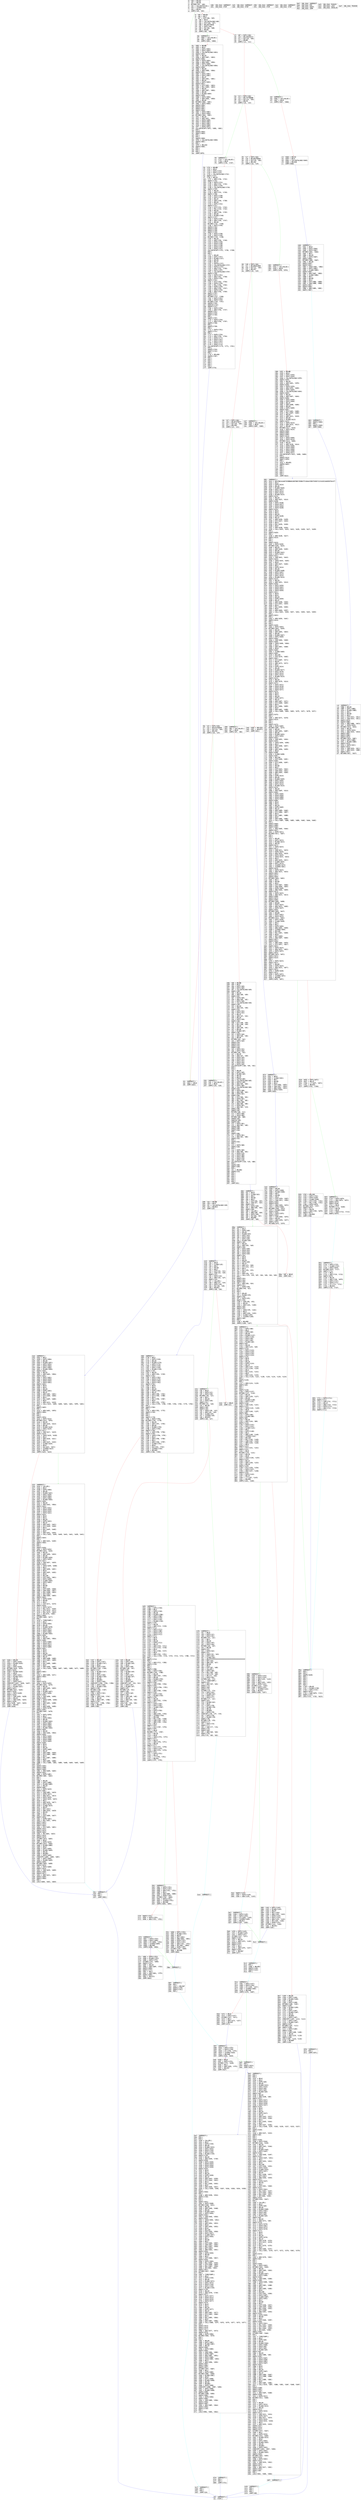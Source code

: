 digraph "graph.cfg.gv" {
	subgraph global {
		node [fontname=Courier fontsize=30.0 rank=same shape=box]
		block_0 [label="0: %00 = #0x60\l2: %01 = #0x40\l4: MSTORE(%01, %00)\l5: %02 = CALLDATASIZE()\l6: %03 = ISZERO(%02)\l7: %04 = #0x61\la: JUMPI(%04, %03)\l"]
		block_b [label="b: %05 = #0xE0\ld: %06 = #0x2\lf: %07 = EXP(%06, %05)\l10: %08 = #0x0\l12: %09 = CALLDATALOAD(%08)\l13: %0A = DIV(%09, %07)\l14: %0B = #0x40370E0A\l19: %0C = DUP2(%0A)\l1a: %0D = EQ(%0A, %0B)\l1b: %0E = #0x66\l1e: JUMPI(%0E, %0D)\l"]
		block_1f [label="1f: %0F = DUP1(%0A)\l20: %10 = #0x43E491C3\l25: %11 = EQ(%10, %0A)\l26: %12 = #0xBD\l29: JUMPI(%12, %11)\l"]
		block_2a [label="2a: %13 = DUP1(%0A)\l2b: %14 = #0x7A7986BB\l30: %15 = EQ(%14, %0A)\l31: %16 = #0xF0\l34: JUMPI(%16, %15)\l"]
		block_35 [label="35: %17 = DUP1(%0A)\l36: %18 = #0x802FB068\l3b: %19 = EQ(%18, %0A)\l3c: %1A = #0x182\l3f: JUMPI(%1A, %19)\l"]
		block_40 [label="40: %1B = DUP1(%0A)\l41: %1C = #0x8DA5CB5B\l46: %1D = EQ(%1C, %0A)\l47: %1E = #0x1D7\l4a: JUMPI(%1E, %1D)\l"]
		block_4b [label="4b: %1F = DUP1(%0A)\l4c: %20 = #0xB72F9D77\l51: %21 = EQ(%20, %0A)\l52: %22 = #0x200\l55: JUMPI(%22, %21)\l"]
		block_56 [label="56: %23 = DUP1(%0A)\l57: %24 = #0xE1FA8E84\l5c: %25 = EQ(%24, %0A)\l5d: %26 = #0x292\l60: JUMPI(%26, %25)\l"]
		block_61 [label="61: JUMPDEST()\l62: %AE4 = #0x0\l65: JUMP(%AE4)\l"]
		block_66 [label="66: JUMPDEST()\l67: %9D0 = CALLVALUE()\l68: %9D1 = #0x0\l6b: JUMPI(%9D1, %9D0)\l"]
		block_6c [label="6c: %9D2 = #0xBB\l6f: %9D3 = #0x4\l71: %9D4 = DUP1(%9D3)\l72: %9D5 = DUP1(%9D3)\l73: %9D6 = CALLDATALOAD(%9D3)\l74: SWAP1(%9D3)\l75: %9D7 = #0x20\l77: %9D8 = ADD(%9D7, %9D3)\l78: SWAP1(%9D6)\l79: %9D9 = DUP3(%9D3)\l7a: %9DA = ADD(%9D3, %9D6)\l7b: %9DB = DUP1(%9DA)\l7c: %9DC = CALLDATALOAD(%9DA)\l7d: SWAP1(%9DA)\l7e: %9DD = #0x20\l80: %9DE = ADD(%9DD, %9DA)\l81: SWAP1(%9DC)\l82: %9DF = DUP1(%9DC)\l83: %9E0 = DUP1(%9DC)\l84: %9E1 = #0x1F\l86: %9E2 = ADD(%9E1, %9DC)\l87: %9E3 = #0x20\l89: %9E4 = DUP1(%9E3)\l8a: SWAP2(%9E2)\l8b: %9E5 = DIV(%9E2, %9E3)\l8c: %9E6 = MUL(%9E5, %9E3)\l8d: %9E7 = #0x20\l8f: %9E8 = ADD(%9E7, %9E6)\l90: %9E9 = #0x40\l92: %9EA = MLOAD(%9E9)\l93: SWAP1(%9E8)\l94: %9EB = DUP2(%9EA)\l95: %9EC = ADD(%9EA, %9E8)\l96: %9ED = #0x40\l98: MSTORE(%9ED, %9EC)\l99: %9EE = DUP1(%9EA)\l9a: SWAP4(%9DE)\l9b: SWAP3(%9DC)\l9c: SWAP2(%9DC)\l9d: SWAP1(%9EA)\l9e: %9EF = DUP2(%9DC)\l9f: %9F0 = DUP2(%9EA)\la0: MSTORE(%9EA, %9DC)\la1: %9F1 = #0x20\la3: %9F2 = ADD(%9F1, %9EA)\la4: %9F3 = DUP4(%9DE)\la5: %9F4 = DUP4(%9DC)\la6: %9F5 = DUP1(%9DC)\la7: %9F6 = DUP3(%9DE)\la8: %9F7 = DUP5(%9F2)\la9: CALLDATACOPY(%9F2, %9DE, %9DC)\laa: POP()\lab: SWAP5(%9EA)\lac: SWAP7(%9D3)\lad: POP()\lae: POP()\laf: SWAP4(%9D8)\lb0: %9F8 = CALLDATALOAD(%9D8)\lb1: SWAP4(%9DC)\lb2: POP()\lb3: %9F9 = #0x2A4\lb6: SWAP3(%9DE)\lb7: POP()\lb8: POP()\lb9: POP()\lba: JUMP(%9F9)\l"]
		block_bb [label="bb: JUMPDEST()\lbc: STOP()\l"]
		block_bd [label="bd: JUMPDEST()\lbe: %9A6 = CALLVALUE()\lbf: %9A7 = #0x0\lc2: JUMPI(%9A7, %9A6)\l"]
		block_c3 [label="c3: %9A8 = #0xCD\lc6: %9A9 = #0x4\lc8: %9AA = CALLDATALOAD(%9A9)\lc9: %9AB = #0x440\lcc: JUMP(%9AB)\l"]
		block_cd [label="cd: JUMPDEST()\lce: %9BE = #0x40\ld0: %9BF = DUP1(%9BE)\ld1: %9C0 = MLOAD(%9BE)\ld2: %9C1 = #0x1\ld4: %9C2 = #0xA0\ld6: %9C3 = #0x2\ld8: %9C4 = EXP(%9C3, %9C2)\ld9: %9C5 = SUB(%9C4, %9C1)\lda: SWAP1(%9C0)\ldb: SWAP4(%9BD)\ldc: %9C6 = AND(%9BD, %9C5)\ldd: %9C7 = DUP4(%9C0)\lde: MSTORE(%9C0, %9C6)\ldf: %9C8 = #0x20\le1: %9C9 = DUP4(%9C0)\le2: %9CA = ADD(%9C0, %9C8)\le3: SWAP2(%9B7)\le4: SWAP1(%9BE)\le5: SWAP2(%9CA)\le6: MSTORE(%9CA, %9B7)\le7: %9CB = DUP1(%9BE)\le8: %9CC = MLOAD(%9BE)\le9: SWAP2(%9C0)\lea: %9CD = DUP3(%9CC)\leb: SWAP1(%9C0)\lec: %9CE = SUB(%9C0, %9CC)\led: %9CF = ADD(%9CE, %9BE)\lee: SWAP1(%9CC)\lef: RETURN(%9CC, %9CF)\l"]
		block_f0 [label="f0: JUMPDEST()\lf1: %72F = CALLVALUE()\lf2: %730 = #0x0\lf5: JUMPI(%730, %72F)\l"]
		block_f6 [label="f6: %731 = #0xBB\lf9: %732 = #0x4\lfb: %733 = DUP1(%732)\lfc: %734 = DUP1(%732)\lfd: %735 = CALLDATALOAD(%732)\lfe: SWAP1(%732)\lff: %736 = #0x20\l101: %737 = ADD(%736, %732)\l102: SWAP1(%735)\l103: %738 = DUP3(%732)\l104: %739 = ADD(%732, %735)\l105: %73A = DUP1(%739)\l106: %73B = CALLDATALOAD(%739)\l107: SWAP1(%739)\l108: %73C = #0x20\l10a: %73D = ADD(%73C, %739)\l10b: SWAP1(%73B)\l10c: %73E = DUP1(%73B)\l10d: %73F = DUP1(%73B)\l10e: %740 = #0x1F\l110: %741 = ADD(%740, %73B)\l111: %742 = #0x20\l113: %743 = DUP1(%742)\l114: SWAP2(%741)\l115: %744 = DIV(%741, %742)\l116: %745 = MUL(%744, %742)\l117: %746 = #0x20\l119: %747 = ADD(%746, %745)\l11a: %748 = #0x40\l11c: %749 = MLOAD(%748)\l11d: SWAP1(%747)\l11e: %74A = DUP2(%749)\l11f: %74B = ADD(%749, %747)\l120: %74C = #0x40\l122: MSTORE(%74C, %74B)\l123: %74D = DUP1(%749)\l124: SWAP4(%73D)\l125: SWAP3(%73B)\l126: SWAP2(%73B)\l127: SWAP1(%749)\l128: %74E = DUP2(%73B)\l129: %74F = DUP2(%749)\l12a: MSTORE(%749, %73B)\l12b: %750 = #0x20\l12d: %751 = ADD(%750, %749)\l12e: %752 = DUP4(%73D)\l12f: %753 = DUP4(%73B)\l130: %754 = DUP1(%73B)\l131: %755 = DUP3(%73D)\l132: %756 = DUP5(%751)\l133: CALLDATACOPY(%751, %73D, %73B)\l134: POP()\l135: POP()\l136: %757 = #0x40\l138: %758 = DUP1(%757)\l139: %759 = MLOAD(%757)\l13a: %75A = #0x20\l13c: %75B = #0x1F\l13e: %75C = DUP10(%737)\l13f: %75D = CALLDATALOAD(%737)\l140: %75E = DUP12(%732)\l141: %75F = ADD(%732, %75D)\l142: %760 = DUP1(%75F)\l143: %761 = CALLDATALOAD(%75F)\l144: SWAP2(%75B)\l145: %762 = DUP3(%761)\l146: %763 = ADD(%761, %75B)\l147: %764 = DUP4(%75A)\l148: SWAP1(%763)\l149: %765 = DIV(%763, %75A)\l14a: %766 = DUP4(%75A)\l14b: %767 = MUL(%75A, %765)\l14c: %768 = DUP5(%759)\l14d: %769 = ADD(%759, %767)\l14e: %76A = DUP4(%75A)\l14f: %76B = ADD(%75A, %769)\l150: SWAP1(%75F)\l151: SWAP5(%757)\l152: MSTORE(%757, %76B)\l153: %76C = DUP1(%761)\l154: %76D = DUP4(%759)\l155: MSTORE(%759, %761)\l156: SWAP8(%749)\l157: SWAP10(%732)\l158: SWAP9(%737)\l159: %76E = DUP2(%75A)\l15a: %76F = ADD(%75A, %737)\l15b: SWAP8(%761)\l15c: SWAP2(%759)\l15d: SWAP7(%73D)\l15e: POP()\l15f: SWAP2(%75F)\l160: %770 = DUP3(%75A)\l161: %771 = ADD(%75A, %75F)\l162: SWAP5(%73B)\l163: POP()\l164: SWAP3(%73B)\l165: POP()\l166: %772 = DUP3(%761)\l167: SWAP2(%751)\l168: POP()\l169: %773 = DUP5(%759)\l16a: %774 = ADD(%759, %75A)\l16b: %775 = DUP4(%771)\l16c: %776 = DUP3(%761)\l16d: %777 = DUP1(%761)\l16e: %778 = DUP3(%771)\l16f: %779 = DUP5(%774)\l170: CALLDATACOPY(%774, %771, %761)\l171: POP()\l172: SWAP5(%759)\l173: SWAP7(%732)\l174: POP()\l175: %77A = #0x468\l178: SWAP6(%76F)\l179: POP()\l17a: POP()\l17b: POP()\l17c: POP()\l17d: POP()\l17e: POP()\l17f: JUMP(%77A)\l"]
		block_180 [label="180: [NO_SSA] JUMPDEST\l181: [NO_SSA] STOP\l"]
		block_182 [label="182: JUMPDEST()\l183: %5FA = CALLVALUE()\l184: %5FB = #0x0\l187: JUMPI(%5FB, %5FA)\l"]
		block_188 [label="188: %5FC = #0xBB\l18b: %5FD = #0x4\l18d: %5FE = DUP1(%5FD)\l18e: %5FF = DUP1(%5FD)\l18f: %600 = CALLDATALOAD(%5FD)\l190: SWAP1(%5FD)\l191: %601 = #0x20\l193: %602 = ADD(%601, %5FD)\l194: SWAP1(%600)\l195: %603 = DUP3(%5FD)\l196: %604 = ADD(%5FD, %600)\l197: %605 = DUP1(%604)\l198: %606 = CALLDATALOAD(%604)\l199: SWAP1(%604)\l19a: %607 = #0x20\l19c: %608 = ADD(%607, %604)\l19d: SWAP1(%606)\l19e: %609 = DUP1(%606)\l19f: %60A = DUP1(%606)\l1a0: %60B = #0x1F\l1a2: %60C = ADD(%60B, %606)\l1a3: %60D = #0x20\l1a5: %60E = DUP1(%60D)\l1a6: SWAP2(%60C)\l1a7: %60F = DIV(%60C, %60D)\l1a8: %610 = MUL(%60F, %60D)\l1a9: %611 = #0x20\l1ab: %612 = ADD(%611, %610)\l1ac: %613 = #0x40\l1ae: %614 = MLOAD(%613)\l1af: SWAP1(%612)\l1b0: %615 = DUP2(%614)\l1b1: %616 = ADD(%614, %612)\l1b2: %617 = #0x40\l1b4: MSTORE(%617, %616)\l1b5: %618 = DUP1(%614)\l1b6: SWAP4(%608)\l1b7: SWAP3(%606)\l1b8: SWAP2(%606)\l1b9: SWAP1(%614)\l1ba: %619 = DUP2(%606)\l1bb: %61A = DUP2(%614)\l1bc: MSTORE(%614, %606)\l1bd: %61B = #0x20\l1bf: %61C = ADD(%61B, %614)\l1c0: %61D = DUP4(%608)\l1c1: %61E = DUP4(%606)\l1c2: %61F = DUP1(%606)\l1c3: %620 = DUP3(%608)\l1c4: %621 = DUP5(%61C)\l1c5: CALLDATACOPY(%61C, %608, %606)\l1c6: POP()\l1c7: SWAP5(%614)\l1c8: SWAP7(%5FD)\l1c9: POP()\l1ca: %622 = #0x681\l1cd: SWAP6(%602)\l1ce: POP()\l1cf: POP()\l1d0: POP()\l1d1: POP()\l1d2: POP()\l1d3: POP()\l1d4: JUMP(%622)\l"]
		block_1d5 [label="1d5: [NO_SSA] JUMPDEST\l1d6: [NO_SSA] STOP\l"]
		block_1d7 [label="1d7: JUMPDEST()\l1d8: %5DE = CALLVALUE()\l1d9: %5DF = #0x0\l1dc: JUMPI(%5DF, %5DE)\l"]
		block_1dd [label="1dd: %5E0 = #0x1E4\l1e0: %5E1 = #0x873\l1e3: JUMP(%5E1)\l"]
		block_1e4 [label="1e4: JUMPDEST()\l1e5: %5EB = #0x40\l1e7: %5EC = DUP1(%5EB)\l1e8: %5ED = MLOAD(%5EB)\l1e9: %5EE = #0x1\l1eb: %5EF = #0xA0\l1ed: %5F0 = #0x2\l1ef: %5F1 = EXP(%5F0, %5EF)\l1f0: %5F2 = SUB(%5F1, %5EE)\l1f1: SWAP1(%5ED)\l1f2: SWAP3(%5E9)\l1f3: %5F3 = AND(%5E9, %5F2)\l1f4: %5F4 = DUP3(%5ED)\l1f5: MSTORE(%5ED, %5F3)\l1f6: %5F5 = MLOAD(%5EB)\l1f7: SWAP1(%5ED)\l1f8: %5F6 = DUP2(%5F5)\l1f9: SWAP1(%5ED)\l1fa: %5F7 = SUB(%5ED, %5F5)\l1fb: %5F8 = #0x20\l1fd: %5F9 = ADD(%5F8, %5F7)\l1fe: SWAP1(%5F5)\l1ff: RETURN(%5F5, %5F9)\l"]
		block_200 [label="200: JUMPDEST()\l201: %86 = CALLVALUE()\l202: %87 = #0x0\l205: JUMPI(%87, %86)\l"]
		block_206 [label="206: %88 = #0xBB\l209: %89 = #0x4\l20b: %8A = DUP1(%89)\l20c: %8B = DUP1(%89)\l20d: %8C = CALLDATALOAD(%89)\l20e: SWAP1(%89)\l20f: %8D = #0x20\l211: %8E = ADD(%8D, %89)\l212: SWAP1(%8C)\l213: %8F = DUP3(%89)\l214: %90 = ADD(%89, %8C)\l215: %91 = DUP1(%90)\l216: %92 = CALLDATALOAD(%90)\l217: SWAP1(%90)\l218: %93 = #0x20\l21a: %94 = ADD(%93, %90)\l21b: SWAP1(%92)\l21c: %95 = DUP1(%92)\l21d: %96 = DUP1(%92)\l21e: %97 = #0x1F\l220: %98 = ADD(%97, %92)\l221: %99 = #0x20\l223: %9A = DUP1(%99)\l224: SWAP2(%98)\l225: %9B = DIV(%98, %99)\l226: %9C = MUL(%9B, %99)\l227: %9D = #0x20\l229: %9E = ADD(%9D, %9C)\l22a: %9F = #0x40\l22c: %A0 = MLOAD(%9F)\l22d: SWAP1(%9E)\l22e: %A1 = DUP2(%A0)\l22f: %A2 = ADD(%A0, %9E)\l230: %A3 = #0x40\l232: MSTORE(%A3, %A2)\l233: %A4 = DUP1(%A0)\l234: SWAP4(%94)\l235: SWAP3(%92)\l236: SWAP2(%92)\l237: SWAP1(%A0)\l238: %A5 = DUP2(%92)\l239: %A6 = DUP2(%A0)\l23a: MSTORE(%A0, %92)\l23b: %A7 = #0x20\l23d: %A8 = ADD(%A7, %A0)\l23e: %A9 = DUP4(%94)\l23f: %AA = DUP4(%92)\l240: %AB = DUP1(%92)\l241: %AC = DUP3(%94)\l242: %AD = DUP5(%A8)\l243: CALLDATACOPY(%A8, %94, %92)\l244: POP()\l245: POP()\l246: %AE = #0x40\l248: %AF = DUP1(%AE)\l249: %B0 = MLOAD(%AE)\l24a: %B1 = #0x20\l24c: %B2 = #0x1F\l24e: %B3 = DUP10(%8E)\l24f: %B4 = CALLDATALOAD(%8E)\l250: %B5 = DUP12(%89)\l251: %B6 = ADD(%89, %B4)\l252: %B7 = DUP1(%B6)\l253: %B8 = CALLDATALOAD(%B6)\l254: SWAP2(%B2)\l255: %B9 = DUP3(%B8)\l256: %BA = ADD(%B8, %B2)\l257: %BB = DUP4(%B1)\l258: SWAP1(%BA)\l259: %BC = DIV(%BA, %B1)\l25a: %BD = DUP4(%B1)\l25b: %BE = MUL(%B1, %BC)\l25c: %BF = DUP5(%B0)\l25d: %C0 = ADD(%B0, %BE)\l25e: %C1 = DUP4(%B1)\l25f: %C2 = ADD(%B1, %C0)\l260: SWAP1(%B6)\l261: SWAP5(%AE)\l262: MSTORE(%AE, %C2)\l263: %C3 = DUP1(%B8)\l264: %C4 = DUP4(%B0)\l265: MSTORE(%B0, %B8)\l266: SWAP8(%A0)\l267: SWAP10(%89)\l268: SWAP9(%8E)\l269: %C5 = DUP2(%B1)\l26a: %C6 = ADD(%B1, %8E)\l26b: SWAP8(%B8)\l26c: SWAP2(%B0)\l26d: SWAP7(%94)\l26e: POP()\l26f: SWAP2(%B6)\l270: %C7 = DUP3(%B1)\l271: %C8 = ADD(%B1, %B6)\l272: SWAP5(%92)\l273: POP()\l274: SWAP3(%92)\l275: POP()\l276: %C9 = DUP3(%B8)\l277: SWAP2(%A8)\l278: POP()\l279: %CA = DUP5(%B0)\l27a: %CB = ADD(%B0, %B1)\l27b: %CC = DUP4(%C8)\l27c: %CD = DUP3(%B8)\l27d: %CE = DUP1(%B8)\l27e: %CF = DUP3(%C8)\l27f: %D0 = DUP5(%CB)\l280: CALLDATACOPY(%CB, %C8, %B8)\l281: POP()\l282: SWAP5(%B0)\l283: SWAP7(%89)\l284: POP()\l285: %D1 = #0x882\l288: SWAP6(%C6)\l289: POP()\l28a: POP()\l28b: POP()\l28c: POP()\l28d: POP()\l28e: POP()\l28f: JUMP(%D1)\l"]
		block_290 [label="290: [NO_SSA] JUMPDEST\l291: [NO_SSA] STOP\l"]
		block_292 [label="292: JUMPDEST()\l293: %28 = CALLVALUE()\l294: %29 = #0x0\l297: JUMPI(%29, %28)\l"]
		block_298 [label="298: %2A = #0xBB\l29b: %2B = #0x4\l29d: %2C = CALLDATALOAD(%2B)\l29e: %2D = #0xB15\l2a1: JUMP(%2D)\l"]
		block_2a2 [label="2a2: [NO_SSA] JUMPDEST\l2a3: [NO_SSA] STOP\l"]
		block_2a4 [label="2a4: JUMPDEST()\l2a5: %9FA = #0x2\l2a7: %9FB = DUP3(%9EA)\l2a8: %9FC = #0x40\l2aa: %9FD = MLOAD(%9FC)\l2ab: %9FE = DUP1(%9FD)\l2ac: %9FF = DUP3(%9EA)\l2ad: %A00 = DUP1(%9EA)\l2ae: %A01 = MLOAD(%9EA)\l2af: SWAP1(%9EA)\l2b0: %A02 = #0x20\l2b2: %A03 = ADD(%A02, %9EA)\l2b3: SWAP1(%A01)\l2b4: %A04 = DUP1(%A01)\l2b5: %A05 = DUP4(%9FD)\l2b6: %A06 = DUP4(%A03)\l2b7: %A07 = DUP3(%A01)\l2b8: SWAP1(%A03)\l2b9: %A08 = #0x0\l2bb: %A09 = #0x4\l2bd: %A0A = #0x20\l2bf: %A0B = DUP5(%A01)\l2c0: %A0C = #0x1F\l2c2: %A0D = ADD(%A0C, %A01)\l2c3: %A0E = DIV(%A0D, %A0A)\l2c4: %A0F = #0x3\l2c6: %A10 = MUL(%A0F, %A0E)\l2c7: %A11 = #0xF\l2c9: %A12 = ADD(%A11, %A10)\l2ca: %A13 = CALL(%A12, %A09, %A08, %A03, %A01, %9FD, %A01)\l2cb: POP()\l2cc: SWAP1(%A03)\l2cd: POP()\l2ce: %A14 = ADD(%A01, %9FD)\l2cf: SWAP2(%9EA)\l2d0: POP()\l2d1: POP()\l2d2: SWAP1(%9FA)\l2d3: %A15 = DUP2(%A14)\l2d4: MSTORE(%A14, %9FA)\l2d5: %A16 = #0x20\l2d7: %A17 = ADD(%A16, %A14)\l2d8: %A18 = #0x40\l2da: %A19 = MLOAD(%A18)\l2db: %A1A = DUP1(%A19)\l2dc: SWAP2(%A17)\l2dd: %A1B = SUB(%A17, %A19)\l2de: SWAP1(%A19)\l2df: %A1C = SHA3(%A19, %A1B)\l2e0: %A1D = #0x2\l2e2: %A1E = ADD(%A1D, %A1C)\l2e3: %A1F = #0x1\l2e5: %A20 = ADD(%A1F, %A1E)\l2e6: %A21 = SLOAD(%A20)\l2e7: %A22 = #0x0\l2e9: %A23 = EQ(%A22, %A21)\l2ea: %A24 = ISZERO(%A23)\l2eb: %A25 = #0x315\l2ee: JUMPI(%A25, %A24)\l"]
		block_2ef [label="2ef: %A26 = #0x40\l2f1: %A27 = DUP1(%A26)\l2f2: %A28 = MLOAD(%A26)\l2f3: %A29 = #0x0\l2f5: %A2A = DUP2(%A28)\l2f6: MSTORE(%A28, %A29)\l2f7: SWAP1(%A26)\l2f8: %A2B = MLOAD(%A26)\l2f9: %A2C = #0x0\l2fb: %A2D = DUP1(%A2C)\l2fc: %A2E = MLOAD(%A2C)\l2fd: %A2F = #0x20\l2ff: %A30 = #0xBD3\l302: %A31 = DUP4(%A2C)\l303: CODECOPY(%A2C, %A30, %A2F)\l304: %A32 = DUP2(%A2C)\l305: %A33 = MLOAD(%A2C)\l306: SWAP2(%A2C)\l307: MSTORE(%A2C, %A2E)\l308: SWAP2(%A28)\l309: %A34 = DUP2(%A2B)\l30a: SWAP1(%A28)\l30b: %A35 = SUB(%A28, %A2B)\l30c: %A36 = #0x20\l30e: %A37 = ADD(%A36, %A35)\l30f: SWAP1(%A2B)\l310: LOG1(%A2B, %A37, %A33)\l311: %A38 = #0x43C\l314: JUMP(%A38)\l"]
		block_315 [label="315: JUMPDEST()\l316: %A39 = CALLER()\l317: %A3A = #0x2\l319: %A3B = DUP4(%9EA)\l31a: %A3C = #0x40\l31c: %A3D = MLOAD(%A3C)\l31d: %A3E = DUP1(%A3D)\l31e: %A3F = DUP3(%9EA)\l31f: %A40 = DUP1(%9EA)\l320: %A41 = MLOAD(%9EA)\l321: SWAP1(%9EA)\l322: %A42 = #0x20\l324: %A43 = ADD(%A42, %9EA)\l325: SWAP1(%A41)\l326: %A44 = DUP1(%A41)\l327: %A45 = DUP4(%A3D)\l328: %A46 = DUP4(%A43)\l329: %A47 = DUP3(%A41)\l32a: SWAP1(%A43)\l32b: %A48 = #0x0\l32d: %A49 = #0x4\l32f: %A4A = #0x20\l331: %A4B = DUP5(%A41)\l332: %A4C = #0x1F\l334: %A4D = ADD(%A4C, %A41)\l335: %A4E = DIV(%A4D, %A4A)\l336: %A4F = #0x3\l338: %A50 = MUL(%A4F, %A4E)\l339: %A51 = #0xF\l33b: %A52 = ADD(%A51, %A50)\l33c: %A53 = CALL(%A52, %A49, %A48, %A43, %A41, %A3D, %A41)\l33d: POP()\l33e: SWAP1(%A43)\l33f: POP()\l340: %A54 = ADD(%A41, %A3D)\l341: SWAP2(%9EA)\l342: POP()\l343: POP()\l344: SWAP1(%A3A)\l345: %A55 = DUP2(%A54)\l346: MSTORE(%A54, %A3A)\l347: %A56 = #0x20\l349: %A57 = ADD(%A56, %A54)\l34a: %A58 = #0x40\l34c: %A59 = MLOAD(%A58)\l34d: %A5A = DUP1(%A59)\l34e: SWAP2(%A57)\l34f: %A5B = SUB(%A57, %A59)\l350: SWAP1(%A59)\l351: %A5C = SHA3(%A59, %A5B)\l352: %A5D = #0x2\l354: %A5E = ADD(%A5D, %A5C)\l355: %A5F = #0x0\l357: %A60 = ADD(%A5F, %A5E)\l358: %A61 = #0x0\l35a: %A62 = #0x100\l35d: %A63 = EXP(%A62, %A61)\l35e: %A64 = DUP2(%A60)\l35f: %A65 = SLOAD(%A60)\l360: %A66 = DUP2(%A63)\l361: %A67 = #0x1\l363: %A68 = #0xA0\l365: %A69 = #0x2\l367: %A6A = EXP(%A69, %A68)\l368: %A6B = SUB(%A6A, %A67)\l369: %A6C = MUL(%A6B, %A63)\l36a: %A6D = NOT(%A6C)\l36b: %A6E = AND(%A6D, %A65)\l36c: SWAP1(%A63)\l36d: %A6F = DUP4(%A39)\l36e: %A70 = #0x60\l370: %A71 = #0x2\l372: %A72 = EXP(%A71, %A70)\l373: SWAP1(%A39)\l374: %A73 = DUP2(%A72)\l375: %A74 = MUL(%A72, %A39)\l376: %A75 = DIV(%A74, %A72)\l377: %A76 = MUL(%A75, %A63)\l378: %A77 = OR(%A76, %A6E)\l379: SWAP1(%A60)\l37a: SSTORE(%A60, %A77)\l37b: POP()\l37c: %A78 = TIMESTAMP()\l37d: %A79 = #0x2\l37f: %A7A = DUP4(%9EA)\l380: %A7B = #0x40\l382: %A7C = MLOAD(%A7B)\l383: %A7D = DUP1(%A7C)\l384: %A7E = DUP3(%9EA)\l385: %A7F = DUP1(%9EA)\l386: %A80 = MLOAD(%9EA)\l387: SWAP1(%9EA)\l388: %A81 = #0x20\l38a: %A82 = ADD(%A81, %9EA)\l38b: SWAP1(%A80)\l38c: %A83 = DUP1(%A80)\l38d: %A84 = DUP4(%A7C)\l38e: %A85 = DUP4(%A82)\l38f: %A86 = DUP3(%A80)\l390: SWAP1(%A82)\l391: %A87 = #0x0\l393: %A88 = #0x4\l395: %A89 = #0x20\l397: %A8A = DUP5(%A80)\l398: %A8B = #0x1F\l39a: %A8C = ADD(%A8B, %A80)\l39b: %A8D = DIV(%A8C, %A89)\l39c: %A8E = #0x3\l39e: %A8F = MUL(%A8E, %A8D)\l39f: %A90 = #0xF\l3a1: %A91 = ADD(%A90, %A8F)\l3a2: %A92 = CALL(%A91, %A88, %A87, %A82, %A80, %A7C, %A80)\l3a3: POP()\l3a4: SWAP1(%A82)\l3a5: POP()\l3a6: %A93 = ADD(%A80, %A7C)\l3a7: SWAP2(%9EA)\l3a8: POP()\l3a9: POP()\l3aa: SWAP1(%A79)\l3ab: %A94 = DUP2(%A93)\l3ac: MSTORE(%A93, %A79)\l3ad: %A95 = #0x20\l3af: %A96 = ADD(%A95, %A93)\l3b0: %A97 = #0x40\l3b2: %A98 = MLOAD(%A97)\l3b3: %A99 = DUP1(%A98)\l3b4: SWAP2(%A96)\l3b5: %A9A = SUB(%A96, %A98)\l3b6: SWAP1(%A98)\l3b7: %A9B = SHA3(%A98, %A9A)\l3b8: %A9C = #0x2\l3ba: %A9D = ADD(%A9C, %A9B)\l3bb: %A9E = #0x1\l3bd: %A9F = ADD(%A9E, %A9D)\l3be: %AA0 = DUP2(%A78)\l3bf: SWAP1(%A9F)\l3c0: SSTORE(%A9F, %A78)\l3c1: POP()\l3c2: %AA1 = DUP1(%9F8)\l3c3: %AA2 = #0x2\l3c5: %AA3 = DUP4(%9EA)\l3c6: %AA4 = #0x40\l3c8: %AA5 = MLOAD(%AA4)\l3c9: %AA6 = DUP1(%AA5)\l3ca: %AA7 = DUP3(%9EA)\l3cb: %AA8 = DUP1(%9EA)\l3cc: %AA9 = MLOAD(%9EA)\l3cd: SWAP1(%9EA)\l3ce: %AAA = #0x20\l3d0: %AAB = ADD(%AAA, %9EA)\l3d1: SWAP1(%AA9)\l3d2: %AAC = DUP1(%AA9)\l3d3: %AAD = DUP4(%AA5)\l3d4: %AAE = DUP4(%AAB)\l3d5: %AAF = DUP3(%AA9)\l3d6: SWAP1(%AAB)\l3d7: %AB0 = #0x0\l3d9: %AB1 = #0x4\l3db: %AB2 = #0x20\l3dd: %AB3 = DUP5(%AA9)\l3de: %AB4 = #0x1F\l3e0: %AB5 = ADD(%AB4, %AA9)\l3e1: %AB6 = DIV(%AB5, %AB2)\l3e2: %AB7 = #0x3\l3e4: %AB8 = MUL(%AB7, %AB6)\l3e5: %AB9 = #0xF\l3e7: %ABA = ADD(%AB9, %AB8)\l3e8: %ABB = CALL(%ABA, %AB1, %AB0, %AAB, %AA9, %AA5, %AA9)\l3e9: POP()\l3ea: SWAP2(%AA5)\l3eb: SWAP1(%AAB)\l3ec: SWAP2(%AA9)\l3ed: %ABC = ADD(%AA9, %AA5)\l3ee: SWAP4(%AA2)\l3ef: %ABD = DUP5(%ABC)\l3f0: MSTORE(%ABC, %AA2)\l3f1: POP()\l3f2: POP()\l3f3: %ABE = #0x40\l3f5: %ABF = DUP1(%ABE)\l3f6: %AC0 = MLOAD(%ABE)\l3f7: %AC1 = #0x20\l3f9: SWAP4(%ABC)\l3fa: %AC2 = DUP2(%AC0)\l3fb: SWAP1(%ABC)\l3fc: %AC3 = SUB(%ABC, %AC0)\l3fd: %AC4 = DUP5(%AC1)\l3fe: %AC5 = ADD(%AC1, %AC3)\l3ff: %AC6 = DUP2(%AC0)\l400: %AC7 = SHA3(%AC0, %AC5)\l401: %AC8 = #0x1\l403: %AC9 = ADD(%AC8, %AC7)\l404: %ACA = DUP1(%AC9)\l405: %ACB = SLOAD(%AC9)\l406: %ACC = #0xFF\l408: %ACD = NOT(%ACC)\l409: %ACE = AND(%ACD, %ACB)\l40a: %ACF = #0xF8\l40c: %AD0 = #0x2\l40e: %AD1 = EXP(%AD0, %ACF)\l40f: SWAP7(%9F8)\l410: %AD2 = DUP8(%AD1)\l411: %AD3 = MUL(%AD1, %9F8)\l412: SWAP7(%AD1)\l413: SWAP1(%ACE)\l414: SWAP7(%AD3)\l415: %AD4 = DIV(%AD3, %AD1)\l416: SWAP6(%ACE)\l417: SWAP1(%AC9)\l418: SWAP6(%AD4)\l419: %AD5 = OR(%AD4, %ACE)\l41a: SWAP1(%AC0)\l41b: SWAP5(%AC9)\l41c: SSTORE(%AC9, %AD5)\l41d: %AD6 = #0x0\l41f: %AD7 = DUP5(%AC0)\l420: MSTORE(%AC0, %AD6)\l421: %AD8 = MLOAD(%ABE)\l422: %AD9 = #0x0\l424: %ADA = DUP1(%AD9)\l425: %ADB = MLOAD(%AD9)\l426: %ADC = #0x20\l428: %ADD = #0xBD3\l42b: %ADE = DUP4(%AD9)\l42c: CODECOPY(%AD9, %ADD, %ADC)\l42d: %ADF = DUP2(%AD9)\l42e: %AE0 = MLOAD(%AD9)\l42f: SWAP2(%AD9)\l430: MSTORE(%AD9, %ADB)\l431: SWAP4(%AC0)\l432: %AE1 = DUP2(%AD8)\l433: SWAP1(%AC0)\l434: %AE2 = SUB(%AC0, %AD8)\l435: SWAP1(%AD8)\l436: SWAP3(%AC1)\l437: %AE3 = ADD(%AC1, %AE2)\l438: SWAP2(%AD8)\l439: SWAP1(%9EA)\l43a: POP()\l43b: LOG1(%AD8, %AE3, %AE0)\l"]
		block_43c [label="43c: JUMPDEST()\l43d: POP()\l43e: POP()\l43f: JUMP(%9D2)\l"]
		block_440 [label="440: JUMPDEST()\l441: %9AC = #0x0\l443: %9AD = DUP2(%9AA)\l444: %9AE = DUP2(%9AC)\l445: MSTORE(%9AC, %9AA)\l446: %9AF = #0x1\l448: %9B0 = #0x20\l44a: %9B1 = DUP2(%9AF)\l44b: SWAP1(%9B0)\l44c: MSTORE(%9B0, %9AF)\l44d: %9B2 = #0x40\l44f: SWAP1(%9AF)\l450: SWAP2(%9AC)\l451: %9B3 = SHA3(%9AC, %9B2)\l452: %9B4 = DUP1(%9B3)\l453: %9B5 = SLOAD(%9B3)\l454: SWAP2(%9AF)\l455: %9B6 = ADD(%9AF, %9B3)\l456: %9B7 = SLOAD(%9B6)\l457: %9B8 = #0x1\l459: %9B9 = #0xA0\l45b: %9BA = #0x2\l45d: %9BB = EXP(%9BA, %9B9)\l45e: %9BC = SUB(%9BB, %9B8)\l45f: SWAP1(%9B7)\l460: SWAP2(%9B5)\l461: %9BD = AND(%9B5, %9BC)\l462: SWAP1(%9B7)\l"]
		block_463 [label="463: JUMPDEST()\l464: SWAP2(%9AA)\l465: POP()\l466: SWAP2(%9A8)\l467: JUMP(%9A8)\l"]
		block_468 [label="468: JUMPDEST()\l469: %77B = #0x2\l46b: %77C = DUP3(%749)\l46c: %77D = #0x40\l46e: %77E = MLOAD(%77D)\l46f: %77F = DUP1(%77E)\l470: %780 = DUP3(%749)\l471: %781 = DUP1(%749)\l472: %782 = MLOAD(%749)\l473: SWAP1(%749)\l474: %783 = #0x20\l476: %784 = ADD(%783, %749)\l477: SWAP1(%782)\l478: %785 = DUP1(%782)\l479: %786 = DUP4(%77E)\l47a: %787 = DUP4(%784)\l47b: %788 = DUP3(%782)\l47c: SWAP1(%784)\l47d: %789 = #0x0\l47f: %78A = #0x4\l481: %78B = #0x20\l483: %78C = DUP5(%782)\l484: %78D = #0x1F\l486: %78E = ADD(%78D, %782)\l487: %78F = DIV(%78E, %78B)\l488: %790 = #0x3\l48a: %791 = MUL(%790, %78F)\l48b: %792 = #0xF\l48d: %793 = ADD(%792, %791)\l48e: %794 = CALL(%793, %78A, %789, %784, %782, %77E, %782)\l48f: POP()\l490: SWAP1(%784)\l491: POP()\l492: %795 = ADD(%782, %77E)\l493: SWAP2(%749)\l494: POP()\l495: POP()\l496: SWAP1(%77B)\l497: %796 = DUP2(%795)\l498: MSTORE(%795, %77B)\l499: %797 = #0x20\l49b: %798 = ADD(%797, %795)\l49c: %799 = #0x40\l49e: %79A = MLOAD(%799)\l49f: %79B = DUP1(%79A)\l4a0: SWAP2(%798)\l4a1: %79C = SUB(%798, %79A)\l4a2: SWAP1(%79A)\l4a3: %79D = SHA3(%79A, %79C)\l4a4: %79E = #0x2\l4a6: %79F = ADD(%79E, %79D)\l4a7: %7A0 = #0x1\l4a9: %7A1 = ADD(%7A0, %79F)\l4aa: %7A2 = SLOAD(%7A1)\l4ab: %7A3 = #0x0\l4ad: %7A4 = EQ(%7A3, %7A2)\l4ae: %7A5 = ISZERO(%7A4)\l4af: %7A6 = #0x4D9\l4b2: JUMPI(%7A6, %7A5)\l"]
		block_4b3 [label="4b3: %7A7 = #0x40\l4b5: %7A8 = DUP1(%7A7)\l4b6: %7A9 = MLOAD(%7A7)\l4b7: %7AA = #0x0\l4b9: %7AB = DUP2(%7A9)\l4ba: MSTORE(%7A9, %7AA)\l4bb: SWAP1(%7A7)\l4bc: %7AC = MLOAD(%7A7)\l4bd: %7AD = #0x0\l4bf: %7AE = DUP1(%7AD)\l4c0: %7AF = MLOAD(%7AD)\l4c1: %7B0 = #0x20\l4c3: %7B1 = #0xBD3\l4c6: %7B2 = DUP4(%7AD)\l4c7: CODECOPY(%7AD, %7B1, %7B0)\l4c8: %7B3 = DUP2(%7AD)\l4c9: %7B4 = MLOAD(%7AD)\l4ca: SWAP2(%7AD)\l4cb: MSTORE(%7AD, %7AF)\l4cc: SWAP2(%7A9)\l4cd: %7B5 = DUP2(%7AC)\l4ce: SWAP1(%7A9)\l4cf: %7B6 = SUB(%7A9, %7AC)\l4d0: %7B7 = #0x20\l4d2: %7B8 = ADD(%7B7, %7B6)\l4d3: SWAP1(%7AC)\l4d4: LOG1(%7AC, %7B8, %7B4)\l4d5: %7B9 = #0x43C\l4d8: JUMP(%7B9)\l"]
		block_4d9 [label="4d9: JUMPDEST()\l4da: %7BA = DUP1(%759)\l4db: %7BB = #0x2\l4dd: %7BC = DUP4(%749)\l4de: %7BD = #0x40\l4e0: %7BE = MLOAD(%7BD)\l4e1: %7BF = DUP1(%7BE)\l4e2: %7C0 = DUP3(%749)\l4e3: %7C1 = DUP1(%749)\l4e4: %7C2 = MLOAD(%749)\l4e5: SWAP1(%749)\l4e6: %7C3 = #0x20\l4e8: %7C4 = ADD(%7C3, %749)\l4e9: SWAP1(%7C2)\l4ea: %7C5 = DUP1(%7C2)\l4eb: %7C6 = DUP4(%7BE)\l4ec: %7C7 = DUP4(%7C4)\l4ed: %7C8 = DUP3(%7C2)\l4ee: SWAP1(%7C4)\l4ef: %7C9 = #0x0\l4f1: %7CA = #0x4\l4f3: %7CB = #0x20\l4f5: %7CC = DUP5(%7C2)\l4f6: %7CD = #0x1F\l4f8: %7CE = ADD(%7CD, %7C2)\l4f9: %7CF = DIV(%7CE, %7CB)\l4fa: %7D0 = #0x3\l4fc: %7D1 = MUL(%7D0, %7CF)\l4fd: %7D2 = #0xF\l4ff: %7D3 = ADD(%7D2, %7D1)\l500: %7D4 = CALL(%7D3, %7CA, %7C9, %7C4, %7C2, %7BE, %7C2)\l501: POP()\l502: SWAP1(%7C4)\l503: POP()\l504: %7D5 = ADD(%7C2, %7BE)\l505: SWAP2(%749)\l506: POP()\l507: POP()\l508: SWAP1(%7BB)\l509: %7D6 = DUP2(%7D5)\l50a: MSTORE(%7D5, %7BB)\l50b: %7D7 = #0x20\l50d: %7D8 = ADD(%7D7, %7D5)\l50e: %7D9 = #0x40\l510: %7DA = MLOAD(%7D9)\l511: %7DB = DUP1(%7DA)\l512: SWAP2(%7D8)\l513: %7DC = SUB(%7D8, %7DA)\l514: SWAP1(%7DA)\l515: %7DD = SHA3(%7DA, %7DC)\l516: %7DE = #0x0\l518: %7DF = ADD(%7DE, %7DD)\l519: SWAP1(%759)\l51a: %7E0 = DUP1(%759)\l51b: %7E1 = MLOAD(%759)\l51c: SWAP1(%759)\l51d: %7E2 = #0x20\l51f: %7E3 = ADD(%7E2, %759)\l520: SWAP1(%7E1)\l521: %7E4 = DUP3(%7DF)\l522: %7E5 = DUP1(%7DF)\l523: %7E6 = SLOAD(%7DF)\l524: %7E7 = #0x1\l526: %7E8 = DUP2(%7E6)\l527: %7E9 = #0x1\l529: %7EA = AND(%7E9, %7E6)\l52a: %7EB = ISZERO(%7EA)\l52b: %7EC = #0x100\l52e: %7ED = MUL(%7EC, %7EB)\l52f: %7EE = SUB(%7ED, %7E7)\l530: %7EF = AND(%7EE, %7E6)\l531: %7F0 = #0x2\l533: SWAP1(%7EF)\l534: %7F1 = DIV(%7EF, %7F0)\l535: SWAP1(%7DF)\l536: %7F2 = #0x0\l538: MSTORE(%7F2, %7DF)\l539: %7F3 = #0x20\l53b: %7F4 = #0x0\l53d: %7F5 = SHA3(%7F4, %7F3)\l53e: SWAP1(%7F1)\l53f: %7F6 = #0x1F\l541: %7F7 = ADD(%7F6, %7F1)\l542: %7F8 = #0x20\l544: SWAP1(%7F7)\l545: %7F9 = DIV(%7F7, %7F8)\l546: %7FA = DUP2(%7F5)\l547: %7FB = ADD(%7F5, %7F9)\l548: SWAP3(%7E3)\l549: %7FC = DUP3(%7E1)\l54a: %7FD = #0x1F\l54c: %7FE = LT(%7FD, %7E1)\l54d: %7FF = #0x561\l550: JUMPI(%7FF, %7FE)\l"]
		block_551 [label="551: %800 = DUP1(%7E3)\l552: %801 = MLOAD(%7E3)\l553: %802 = #0xFF\l555: %803 = NOT(%802)\l556: %804 = AND(%803, %801)\l557: %805 = DUP4(%7E1)\l558: %806 = DUP1(%7E1)\l559: %807 = ADD(%7E1, %7E1)\l55a: %808 = OR(%807, %804)\l55b: %809 = DUP6(%7DF)\l55c: SSTORE(%7DF, %808)\l55d: %80A = #0x58E\l560: JUMP(%80A)\l"]
		block_561 [label="561: JUMPDEST()\l562: %88C = DUP3(%7E1)\l563: %88D = DUP1(%7E1)\l564: %88E = ADD(%7E1, %7E1)\l565: %88F = #0x1\l567: %890 = ADD(%88F, %88E)\l568: %891 = DUP6(%7DF)\l569: SSTORE(%7DF, %890)\l56a: %892 = DUP3(%7E1)\l56b: %893 = ISZERO(%7E1)\l56c: %894 = #0x58E\l56f: JUMPI(%894, %893)\l"]
		block_570 [label="570: SWAP2(%7E1)\l571: %895 = DUP3(%7E3)\l572: %896 = ADD(%7E3, %7E1)\l"]
		block_573 [label="573: JUMPDEST()\l574: %897 = DUP3(%7E3)\l575: %898 = DUP2(%896)\l576: %899 = GT(%896, %7E3)\l577: %89A = ISZERO(%899)\l578: %89B = #0x58E\l57b: JUMPI(%89B, %89A)\l"]
		block_57c [label="57c: %89C = DUP3(%7E3)\l57d: %89D = MLOAD(%7E3)\l57e: %89E = DUP3(%7F5)\l57f: SSTORE(%7F5, %89D)\l580: SWAP2(%7E3)\l581: %89F = #0x20\l583: %8A0 = ADD(%89F, %7E3)\l584: SWAP2(%896)\l585: SWAP1(%7F5)\l586: %8A1 = #0x1\l588: %8A2 = ADD(%8A1, %7F5)\l589: SWAP1(%896)\l58a: %8A3 = #0x573\l58d: JUMP(%8A3)\l"]
		block_58e [label="58e: JUMPDEST()\l"]
		block_58f [label="58f: JUMPDEST()\l590: POP()\l591: %925 = #0x5AF\l594: SWAP3(%7FB)\l595: SWAP2(%7E1)\l596: POP()\l"]
		block_597 [label="597: JUMPDEST()\l598: %926 = DUP1(%7F5)\l599: %927 = DUP3(%7FB)\l59a: %928 = GT(%7FB, %7F5)\l59b: %929 = ISZERO(%928)\l59c: %92A = #0x5AB\l59f: JUMPI(%92A, %929)\l"]
		block_5a0 [label="5a0: %92B = #0x0\l5a2: %92C = DUP2(%7F5)\l5a3: SSTORE(%7F5, %92B)\l5a4: %92D = #0x1\l5a6: %92E = ADD(%92D, %7F5)\l5a7: %92F = #0x597\l5aa: JUMP(%92F)\l"]
		block_5ab [label="5ab: JUMPDEST()\l5ac: POP()\l5ad: SWAP1(%925)\l5ae: JUMP(%925)\l"]
		block_5af [label="5af: JUMPDEST()\l5b0: POP()\l5b1: POP()\l5b2: %930 = CALLER()\l5b3: %931 = #0x2\l5b5: %932 = DUP4(%749)\l5b6: %933 = #0x40\l5b8: %934 = MLOAD(%933)\l5b9: %935 = DUP1(%934)\l5ba: %936 = DUP3(%749)\l5bb: %937 = DUP1(%749)\l5bc: %938 = MLOAD(%749)\l5bd: SWAP1(%749)\l5be: %939 = #0x20\l5c0: %93A = ADD(%939, %749)\l5c1: SWAP1(%938)\l5c2: %93B = DUP1(%938)\l5c3: %93C = DUP4(%934)\l5c4: %93D = DUP4(%93A)\l5c5: %93E = DUP3(%938)\l5c6: SWAP1(%93A)\l5c7: %93F = #0x0\l5c9: %940 = #0x4\l5cb: %941 = #0x20\l5cd: %942 = DUP5(%938)\l5ce: %943 = #0x1F\l5d0: %944 = ADD(%943, %938)\l5d1: %945 = DIV(%944, %941)\l5d2: %946 = #0x3\l5d4: %947 = MUL(%946, %945)\l5d5: %948 = #0xF\l5d7: %949 = ADD(%948, %947)\l5d8: %94A = CALL(%949, %940, %93F, %93A, %938, %934, %938)\l5d9: POP()\l5da: SWAP1(%93A)\l5db: POP()\l5dc: %94B = ADD(%938, %934)\l5dd: SWAP2(%749)\l5de: POP()\l5df: POP()\l5e0: SWAP1(%931)\l5e1: %94C = DUP2(%94B)\l5e2: MSTORE(%94B, %931)\l5e3: %94D = #0x20\l5e5: %94E = ADD(%94D, %94B)\l5e6: %94F = #0x40\l5e8: %950 = MLOAD(%94F)\l5e9: %951 = DUP1(%950)\l5ea: SWAP2(%94E)\l5eb: %952 = SUB(%94E, %950)\l5ec: SWAP1(%950)\l5ed: %953 = SHA3(%950, %952)\l5ee: %954 = #0x2\l5f0: %955 = ADD(%954, %953)\l5f1: %956 = #0x0\l5f3: %957 = ADD(%956, %955)\l5f4: %958 = #0x0\l5f6: %959 = #0x100\l5f9: %95A = EXP(%959, %958)\l5fa: %95B = DUP2(%957)\l5fb: %95C = SLOAD(%957)\l5fc: %95D = DUP2(%95A)\l5fd: %95E = #0x1\l5ff: %95F = #0xA0\l601: %960 = #0x2\l603: %961 = EXP(%960, %95F)\l604: %962 = SUB(%961, %95E)\l605: %963 = MUL(%962, %95A)\l606: %964 = NOT(%963)\l607: %965 = AND(%964, %95C)\l608: SWAP1(%95A)\l609: %966 = DUP4(%930)\l60a: %967 = #0x60\l60c: %968 = #0x2\l60e: %969 = EXP(%968, %967)\l60f: SWAP1(%930)\l610: %96A = DUP2(%969)\l611: %96B = MUL(%969, %930)\l612: %96C = DIV(%96B, %969)\l613: %96D = MUL(%96C, %95A)\l614: %96E = OR(%96D, %965)\l615: SWAP1(%957)\l616: SSTORE(%957, %96E)\l617: POP()\l618: %96F = TIMESTAMP()\l619: %970 = #0x2\l61b: %971 = DUP4(%749)\l61c: %972 = #0x40\l61e: %973 = MLOAD(%972)\l61f: %974 = DUP1(%973)\l620: %975 = DUP3(%749)\l621: %976 = DUP1(%749)\l622: %977 = MLOAD(%749)\l623: SWAP1(%749)\l624: %978 = #0x20\l626: %979 = ADD(%978, %749)\l627: SWAP1(%977)\l628: %97A = DUP1(%977)\l629: %97B = DUP4(%973)\l62a: %97C = DUP4(%979)\l62b: %97D = DUP3(%977)\l62c: SWAP1(%979)\l62d: %97E = #0x0\l62f: %97F = #0x4\l631: %980 = #0x20\l633: %981 = DUP5(%977)\l634: %982 = #0x1F\l636: %983 = ADD(%982, %977)\l637: %984 = DIV(%983, %980)\l638: %985 = #0x3\l63a: %986 = MUL(%985, %984)\l63b: %987 = #0xF\l63d: %988 = ADD(%987, %986)\l63e: %989 = CALL(%988, %97F, %97E, %979, %977, %973, %977)\l63f: POP()\l640: SWAP2(%973)\l641: SWAP1(%979)\l642: SWAP2(%977)\l643: %98A = ADD(%977, %973)\l644: SWAP4(%970)\l645: %98B = DUP5(%98A)\l646: MSTORE(%98A, %970)\l647: POP()\l648: POP()\l649: %98C = #0x40\l64b: %98D = DUP1(%98C)\l64c: %98E = MLOAD(%98C)\l64d: %98F = #0x20\l64f: SWAP4(%98A)\l650: %990 = DUP2(%98E)\l651: SWAP1(%98A)\l652: %991 = SUB(%98A, %98E)\l653: %992 = DUP5(%98F)\l654: %993 = ADD(%98F, %991)\l655: %994 = DUP2(%98E)\l656: %995 = SHA3(%98E, %993)\l657: %996 = #0x3\l659: %997 = ADD(%996, %995)\l65a: SWAP5(%96F)\l65b: SWAP1(%98E)\l65c: SWAP5(%997)\l65d: SSTORE(%997, %96F)\l65e: %998 = #0x1\l660: %999 = DUP5(%98E)\l661: MSTORE(%98E, %998)\l662: %99A = MLOAD(%98C)\l663: %99B = #0x0\l665: %99C = DUP1(%99B)\l666: %99D = MLOAD(%99B)\l667: %99E = #0x20\l669: %99F = #0xBD3\l66c: %9A0 = DUP4(%99B)\l66d: CODECOPY(%99B, %99F, %99E)\l66e: %9A1 = DUP2(%99B)\l66f: %9A2 = MLOAD(%99B)\l670: SWAP2(%99B)\l671: MSTORE(%99B, %99D)\l672: SWAP4(%98E)\l673: %9A3 = DUP2(%99A)\l674: SWAP1(%98E)\l675: %9A4 = SUB(%98E, %99A)\l676: SWAP1(%99A)\l677: SWAP3(%98F)\l678: %9A5 = ADD(%98F, %9A4)\l679: SWAP2(%99A)\l67a: SWAP1(%749)\l67b: POP()\l67c: LOG1(%99A, %9A5, %9A2)\l"]
		block_67d [label="67d: JUMPDEST()\l67e: POP()\l67f: POP()\l680: JUMP(%731)\l"]
		block_681 [label="681: JUMPDEST()\l682: %623 = #0xF86CA2A0F359BB681DB7B85785B67F31B44C99D793ED7223102E166EE87D41F7\l6a3: %624 = #0x2\l6a5: %625 = DUP3(%614)\l6a6: %626 = #0x40\l6a8: %627 = MLOAD(%626)\l6a9: %628 = DUP1(%627)\l6aa: %629 = DUP3(%614)\l6ab: %62A = DUP1(%614)\l6ac: %62B = MLOAD(%614)\l6ad: SWAP1(%614)\l6ae: %62C = #0x20\l6b0: %62D = ADD(%62C, %614)\l6b1: SWAP1(%62B)\l6b2: %62E = DUP1(%62B)\l6b3: %62F = DUP4(%627)\l6b4: %630 = DUP4(%62D)\l6b5: %631 = DUP3(%62B)\l6b6: SWAP1(%62D)\l6b7: %632 = #0x0\l6b9: %633 = #0x4\l6bb: %634 = #0x20\l6bd: %635 = DUP5(%62B)\l6be: %636 = #0x1F\l6c0: %637 = ADD(%636, %62B)\l6c1: %638 = DIV(%637, %634)\l6c2: %639 = #0x3\l6c4: %63A = MUL(%639, %638)\l6c5: %63B = #0xF\l6c7: %63C = ADD(%63B, %63A)\l6c8: %63D = CALL(%63C, %633, %632, %62D, %62B, %627, %62B)\l6c9: POP()\l6ca: SWAP1(%62D)\l6cb: POP()\l6cc: %63E = ADD(%62B, %627)\l6cd: SWAP2(%614)\l6ce: POP()\l6cf: POP()\l6d0: SWAP1(%624)\l6d1: %63F = DUP2(%63E)\l6d2: MSTORE(%63E, %624)\l6d3: %640 = #0x20\l6d5: %641 = ADD(%640, %63E)\l6d6: %642 = #0x40\l6d8: %643 = MLOAD(%642)\l6d9: %644 = DUP1(%643)\l6da: SWAP2(%641)\l6db: %645 = SUB(%641, %643)\l6dc: SWAP1(%643)\l6dd: %646 = SHA3(%643, %645)\l6de: %647 = #0x0\l6e0: %648 = ADD(%647, %646)\l6e1: %649 = #0x2\l6e3: %64A = DUP4(%614)\l6e4: %64B = #0x40\l6e6: %64C = MLOAD(%64B)\l6e7: %64D = DUP1(%64C)\l6e8: %64E = DUP3(%614)\l6e9: %64F = DUP1(%614)\l6ea: %650 = MLOAD(%614)\l6eb: SWAP1(%614)\l6ec: %651 = #0x20\l6ee: %652 = ADD(%651, %614)\l6ef: SWAP1(%650)\l6f0: %653 = DUP1(%650)\l6f1: %654 = DUP4(%64C)\l6f2: %655 = DUP4(%652)\l6f3: %656 = DUP3(%650)\l6f4: SWAP1(%652)\l6f5: %657 = #0x0\l6f7: %658 = #0x4\l6f9: %659 = #0x20\l6fb: %65A = DUP5(%650)\l6fc: %65B = #0x1F\l6fe: %65C = ADD(%65B, %650)\l6ff: %65D = DIV(%65C, %659)\l700: %65E = #0x3\l702: %65F = MUL(%65E, %65D)\l703: %660 = #0xF\l705: %661 = ADD(%660, %65F)\l706: %662 = CALL(%661, %658, %657, %652, %650, %64C, %650)\l707: POP()\l708: SWAP1(%652)\l709: POP()\l70a: %663 = ADD(%650, %64C)\l70b: SWAP2(%614)\l70c: POP()\l70d: POP()\l70e: SWAP1(%649)\l70f: %664 = DUP2(%663)\l710: MSTORE(%663, %649)\l711: %665 = #0x20\l713: %666 = ADD(%665, %663)\l714: %667 = #0x40\l716: %668 = MLOAD(%667)\l717: %669 = DUP1(%668)\l718: SWAP2(%666)\l719: %66A = SUB(%666, %668)\l71a: SWAP1(%668)\l71b: %66B = SHA3(%668, %66A)\l71c: %66C = #0x1\l71e: %66D = ADD(%66C, %66B)\l71f: %66E = #0x0\l721: SWAP1(%66D)\l722: %66F = SLOAD(%66D)\l723: SWAP1(%66E)\l724: %670 = #0x100\l727: %671 = EXP(%670, %66E)\l728: SWAP1(%66F)\l729: %672 = DIV(%66F, %671)\l72a: %673 = #0xFF\l72c: %674 = AND(%673, %672)\l72d: %675 = #0x2\l72f: %676 = DUP5(%614)\l730: %677 = #0x40\l732: %678 = MLOAD(%677)\l733: %679 = DUP1(%678)\l734: %67A = DUP3(%614)\l735: %67B = DUP1(%614)\l736: %67C = MLOAD(%614)\l737: SWAP1(%614)\l738: %67D = #0x20\l73a: %67E = ADD(%67D, %614)\l73b: SWAP1(%67C)\l73c: %67F = DUP1(%67C)\l73d: %680 = DUP4(%678)\l73e: %681 = DUP4(%67E)\l73f: %682 = DUP3(%67C)\l740: SWAP1(%67E)\l741: %683 = #0x0\l743: %684 = #0x4\l745: %685 = #0x20\l747: %686 = DUP5(%67C)\l748: %687 = #0x1F\l74a: %688 = ADD(%687, %67C)\l74b: %689 = DIV(%688, %685)\l74c: %68A = #0x3\l74e: %68B = MUL(%68A, %689)\l74f: %68C = #0xF\l751: %68D = ADD(%68C, %68B)\l752: %68E = CALL(%68D, %684, %683, %67E, %67C, %678, %67C)\l753: POP()\l754: SWAP1(%67E)\l755: POP()\l756: %68F = ADD(%67C, %678)\l757: SWAP2(%614)\l758: POP()\l759: POP()\l75a: SWAP1(%675)\l75b: %690 = DUP2(%68F)\l75c: MSTORE(%68F, %675)\l75d: %691 = #0x20\l75f: %692 = ADD(%691, %68F)\l760: %693 = #0x40\l762: %694 = MLOAD(%693)\l763: %695 = DUP1(%694)\l764: SWAP2(%692)\l765: %696 = SUB(%692, %694)\l766: SWAP1(%694)\l767: %697 = SHA3(%694, %696)\l768: %698 = #0x2\l76a: %699 = ADD(%698, %697)\l76b: %69A = #0x0\l76d: %69B = ADD(%69A, %699)\l76e: %69C = #0x0\l770: SWAP1(%69B)\l771: %69D = SLOAD(%69B)\l772: SWAP1(%69C)\l773: %69E = #0x100\l776: %69F = EXP(%69E, %69C)\l777: SWAP1(%69D)\l778: %6A0 = DIV(%69D, %69F)\l779: %6A1 = #0x1\l77b: %6A2 = #0xA0\l77d: %6A3 = #0x2\l77f: %6A4 = EXP(%6A3, %6A2)\l780: %6A5 = SUB(%6A4, %6A1)\l781: %6A6 = AND(%6A5, %6A0)\l782: %6A7 = #0x2\l784: %6A8 = DUP6(%614)\l785: %6A9 = #0x40\l787: %6AA = MLOAD(%6A9)\l788: %6AB = DUP1(%6AA)\l789: %6AC = DUP3(%614)\l78a: %6AD = DUP1(%614)\l78b: %6AE = MLOAD(%614)\l78c: SWAP1(%614)\l78d: %6AF = #0x20\l78f: %6B0 = ADD(%6AF, %614)\l790: SWAP1(%6AE)\l791: %6B1 = DUP1(%6AE)\l792: %6B2 = DUP4(%6AA)\l793: %6B3 = DUP4(%6B0)\l794: %6B4 = DUP3(%6AE)\l795: SWAP1(%6B0)\l796: %6B5 = #0x0\l798: %6B6 = #0x4\l79a: %6B7 = #0x20\l79c: %6B8 = DUP5(%6AE)\l79d: %6B9 = #0x1F\l79f: %6BA = ADD(%6B9, %6AE)\l7a0: %6BB = DIV(%6BA, %6B7)\l7a1: %6BC = #0x3\l7a3: %6BD = MUL(%6BC, %6BB)\l7a4: %6BE = #0xF\l7a6: %6BF = ADD(%6BE, %6BD)\l7a7: %6C0 = CALL(%6BF, %6B6, %6B5, %6B0, %6AE, %6AA, %6AE)\l7a8: POP()\l7a9: SWAP2(%6AA)\l7aa: SWAP1(%6B0)\l7ab: SWAP2(%6AE)\l7ac: %6C1 = ADD(%6AE, %6AA)\l7ad: SWAP4(%6A7)\l7ae: %6C2 = DUP5(%6C1)\l7af: MSTORE(%6C1, %6A7)\l7b0: POP()\l7b1: POP()\l7b2: %6C3 = #0x40\l7b4: %6C4 = DUP1(%6C3)\l7b5: %6C5 = MLOAD(%6C3)\l7b6: %6C6 = #0x20\l7b8: SWAP4(%6C1)\l7b9: %6C7 = DUP2(%6C5)\l7ba: SWAP1(%6C1)\l7bb: %6C8 = SUB(%6C1, %6C5)\l7bc: %6C9 = DUP5(%6C6)\l7bd: %6CA = ADD(%6C6, %6C8)\l7be: %6CB = DUP2(%6C5)\l7bf: %6CC = SHA3(%6C5, %6CA)\l7c0: %6CD = #0x3\l7c2: %6CE = ADD(%6CD, %6CC)\l7c3: %6CF = SLOAD(%6CE)\l7c4: %6D0 = DUP7(%674)\l7c5: %6D1 = ISZERO(%674)\l7c6: %6D2 = ISZERO(%6D1)\l7c7: SWAP5(%6C6)\l7c8: %6D3 = DUP3(%6C5)\l7c9: %6D4 = ADD(%6C5, %6C6)\l7ca: SWAP5(%6D2)\l7cb: SWAP1(%6CF)\l7cc: SWAP5(%6D4)\l7cd: MSTORE(%6D4, %6D2)\l7ce: %6D5 = #0x1\l7d0: %6D6 = #0xA0\l7d2: %6D7 = #0x2\l7d4: %6D8 = EXP(%6D7, %6D6)\l7d5: %6D9 = SUB(%6D8, %6D5)\l7d6: %6DA = DUP6(%6A6)\l7d7: %6DB = AND(%6A6, %6D9)\l7d8: SWAP2(%6C3)\l7d9: %6DC = DUP2(%6C5)\l7da: %6DD = ADD(%6C5, %6C3)\l7db: SWAP2(%6DB)\l7dc: SWAP1(%6C5)\l7dd: SWAP2(%6DD)\l7de: MSTORE(%6DD, %6DB)\l7df: %6DE = #0x60\l7e1: %6DF = DUP2(%6C5)\l7e2: %6E0 = ADD(%6C5, %6DE)\l7e3: %6E1 = DUP4(%6CF)\l7e4: SWAP1(%6E0)\l7e5: MSTORE(%6E0, %6CF)\l7e6: %6E2 = #0x80\l7e8: %6E3 = DUP1(%6E2)\l7e9: %6E4 = DUP3(%6C5)\l7ea: MSTORE(%6C5, %6E2)\l7eb: %6E5 = DUP7(%648)\l7ec: %6E6 = SLOAD(%648)\l7ed: %6E7 = #0x2\l7ef: %6E8 = #0x1\l7f1: %6E9 = DUP3(%6E6)\l7f2: %6EA = AND(%6E6, %6E8)\l7f3: %6EB = ISZERO(%6EA)\l7f4: %6EC = #0x100\l7f7: %6ED = MUL(%6EC, %6EB)\l7f8: %6EE = #0x0\l7fa: %6EF = NOT(%6EE)\l7fb: %6F0 = ADD(%6EF, %6ED)\l7fc: SWAP1(%6E7)\l7fd: SWAP2(%6E6)\l7fe: %6F1 = AND(%6E6, %6F0)\l7ff: %6F2 = DIV(%6F1, %6E7)\l800: SWAP1(%6E2)\l801: %6F3 = DUP3(%6C5)\l802: %6F4 = ADD(%6C5, %6E2)\l803: %6F5 = DUP2(%6F2)\l804: SWAP1(%6F4)\l805: MSTORE(%6F4, %6F2)\l806: SWAP1(%6C5)\l807: SWAP2(%614)\l808: POP()\l809: %6F6 = DUP2(%6C5)\l80a: SWAP1(%6F2)\l80b: %6F7 = #0xA0\l80d: %6F8 = DUP3(%6C5)\l80e: %6F9 = ADD(%6C5, %6F7)\l80f: SWAP1(%6F2)\l810: %6FA = DUP8(%648)\l811: SWAP1(%6F2)\l812: %6FB = DUP1(%6F2)\l813: %6FC = ISZERO(%6F2)\l814: %6FD = #0x85E\l817: JUMPI(%6FD, %6FC)\l"]
		block_818 [label="818: %6FE = DUP1(%6F2)\l819: %6FF = #0x1F\l81b: %700 = LT(%6FF, %6F2)\l81c: %701 = #0x833\l81f: JUMPI(%701, %700)\l"]
		block_820 [label="820: %702 = #0x100\l823: %703 = DUP1(%702)\l824: %704 = DUP4(%648)\l825: %705 = SLOAD(%648)\l826: %706 = DIV(%705, %702)\l827: %707 = MUL(%706, %702)\l828: %708 = DUP4(%6F9)\l829: MSTORE(%6F9, %707)\l82a: SWAP2(%6F9)\l82b: %709 = #0x20\l82d: %70A = ADD(%709, %6F9)\l82e: SWAP2(%6F2)\l82f: %70B = #0x85E\l832: JUMP(%70B)\l"]
		block_833 [label="833: JUMPDEST()\l834: %710 = DUP3(%6F9)\l835: %711 = ADD(%6F9, %6F2)\l836: SWAP2(%6F9)\l837: SWAP1(%648)\l838: %712 = #0x0\l83a: MSTORE(%712, %648)\l83b: %713 = #0x20\l83d: %714 = #0x0\l83f: %715 = SHA3(%714, %713)\l840: SWAP1(%6F9)\l"]
		block_841 [label="841: JUMPDEST()\l842: %716 = DUP2(%715)\l843: %717 = SLOAD(%715)\l844: %718 = DUP2(%6F9)\l845: MSTORE(%6F9, %717)\l846: SWAP1(%715)\l847: %719 = #0x1\l849: %71A = ADD(%719, %715)\l84a: SWAP1(%6F9)\l84b: %71B = #0x20\l84d: %71C = ADD(%71B, %6F9)\l84e: %71D = DUP1(%71C)\l84f: %71E = DUP4(%711)\l850: %71F = GT(%711, %71C)\l851: %720 = #0x841\l854: JUMPI(%720, %71F)\l"]
		block_855 [label="855: %721 = DUP3(%711)\l856: SWAP1(%71C)\l857: %722 = SUB(%71C, %711)\l858: %723 = #0x1F\l85a: %724 = AND(%723, %722)\l85b: %725 = DUP3(%711)\l85c: %726 = ADD(%711, %724)\l85d: SWAP2(%711)\l"]
		block_85e [label="85e: JUMPDEST()\l85f: POP()\l860: POP()\l861: SWAP6(%648)\l862: POP()\l863: POP()\l864: POP()\l865: POP()\l866: POP()\l867: POP()\l868: %72B = #0x40\l86a: %72C = MLOAD(%72B)\l86b: %72D = DUP1(%72C)\l86c: SWAP2(%6F9)\l86d: %72E = SUB(%6F9, %72C)\l86e: SWAP1(%72C)\l86f: LOG1(%72C, %72E, %623)\l"]
		block_870 [label="870: JUMPDEST()\l871: POP()\l872: JUMP(%5FC)\l"]
		block_873 [label="873: JUMPDEST()\l874: %5E2 = #0x0\l876: %5E3 = SLOAD(%5E2)\l877: %5E4 = #0x1\l879: %5E5 = #0xA0\l87b: %5E6 = #0x2\l87d: %5E7 = EXP(%5E6, %5E5)\l87e: %5E8 = SUB(%5E7, %5E4)\l87f: %5E9 = AND(%5E8, %5E3)\l880: %5EA = DUP2(%5E0)\l881: JUMP(%5E0)\l"]
		block_882 [label="882: JUMPDEST()\l883: %D2 = #0x0\l885: %D3 = SLOAD(%D2)\l886: %D4 = #0x1\l888: %D5 = #0xA0\l88a: %D6 = #0x2\l88c: %D7 = EXP(%D6, %D5)\l88d: %D8 = SUB(%D7, %D4)\l88e: SWAP1(%D3)\l88f: %D9 = DUP2(%D8)\l890: %DA = AND(%D8, %D3)\l891: SWAP1(%D8)\l892: %DB = CALLER()\l893: %DC = AND(%DB, %D8)\l894: %DD = DUP2(%DA)\l895: %DE = EQ(%DA, %DC)\l896: %DF = #0x89E\l899: JUMPI(%DF, %DE)\l"]
		block_89a [label="89a: %E0 = #0x0\l89d: JUMP(%E0)\l"]
		block_89e [label="89e: JUMPDEST()\l89f: %E1 = #0x2\l8a1: %E2 = DUP4(%A0)\l8a2: %E3 = #0x40\l8a4: %E4 = MLOAD(%E3)\l8a5: %E5 = DUP1(%E4)\l8a6: %E6 = DUP3(%A0)\l8a7: %E7 = DUP1(%A0)\l8a8: %E8 = MLOAD(%A0)\l8a9: SWAP1(%A0)\l8aa: %E9 = #0x20\l8ac: %EA = ADD(%E9, %A0)\l8ad: SWAP1(%E8)\l8ae: %EB = DUP1(%E8)\l8af: %EC = DUP4(%E4)\l8b0: %ED = DUP4(%EA)\l8b1: %EE = DUP3(%E8)\l8b2: SWAP1(%EA)\l8b3: %EF = #0x0\l8b5: %F0 = #0x4\l8b7: %F1 = #0x20\l8b9: %F2 = DUP5(%E8)\l8ba: %F3 = #0x1F\l8bc: %F4 = ADD(%F3, %E8)\l8bd: %F5 = DIV(%F4, %F1)\l8be: %F6 = #0x3\l8c0: %F7 = MUL(%F6, %F5)\l8c1: %F8 = #0xF\l8c3: %F9 = ADD(%F8, %F7)\l8c4: %FA = CALL(%F9, %F0, %EF, %EA, %E8, %E4, %E8)\l8c5: POP()\l8c6: SWAP2(%E4)\l8c7: SWAP1(%EA)\l8c8: SWAP2(%E8)\l8c9: %FB = ADD(%E8, %E4)\l8ca: SWAP4(%E1)\l8cb: %FC = DUP5(%FB)\l8cc: MSTORE(%FB, %E1)\l8cd: POP()\l8ce: POP()\l8cf: %FD = #0x40\l8d1: %FE = MLOAD(%FD)\l8d2: SWAP2(%FB)\l8d3: %FF = DUP3(%FE)\l8d4: SWAP1(%FB)\l8d5: %100 = SUB(%FB, %FE)\l8d6: %101 = #0x20\l8d8: %102 = ADD(%101, %100)\l8d9: SWAP1(%A0)\l8da: SWAP2(%FE)\l8db: %103 = SHA3(%FE, %102)\l8dc: %104 = #0x3\l8de: %105 = ADD(%104, %103)\l8df: %106 = SLOAD(%105)\l8e0: %107 = ISZERO(%106)\l8e1: SWAP1(%A0)\l8e2: POP()\l8e3: %108 = #0x90D\l8e6: JUMPI(%108, %107)\l"]
		block_8e7 [label="8e7: %109 = #0x40\l8e9: %10A = DUP1(%109)\l8ea: %10B = MLOAD(%109)\l8eb: %10C = #0x0\l8ed: %10D = DUP2(%10B)\l8ee: MSTORE(%10B, %10C)\l8ef: SWAP1(%109)\l8f0: %10E = MLOAD(%109)\l8f1: %10F = #0x0\l8f3: %110 = DUP1(%10F)\l8f4: %111 = MLOAD(%10F)\l8f5: %112 = #0x20\l8f7: %113 = #0xBD3\l8fa: %114 = DUP4(%10F)\l8fb: CODECOPY(%10F, %113, %112)\l8fc: %115 = DUP2(%10F)\l8fd: %116 = MLOAD(%10F)\l8fe: SWAP2(%10F)\l8ff: MSTORE(%10F, %111)\l900: SWAP2(%10B)\l901: %117 = DUP2(%10E)\l902: SWAP1(%10B)\l903: %118 = SUB(%10B, %10E)\l904: %119 = #0x20\l906: %11A = ADD(%119, %118)\l907: SWAP1(%10E)\l908: LOG1(%10E, %11A, %116)\l909: %11B = #0xB0F\l90c: JUMP(%11B)\l"]
		block_90d [label="90d: JUMPDEST()\l90e: %11C = DUP2(%B0)\l90f: %11D = #0x2\l911: %11E = DUP5(%A0)\l912: %11F = #0x40\l914: %120 = MLOAD(%11F)\l915: %121 = DUP1(%120)\l916: %122 = DUP3(%A0)\l917: %123 = DUP1(%A0)\l918: %124 = MLOAD(%A0)\l919: SWAP1(%A0)\l91a: %125 = #0x20\l91c: %126 = ADD(%125, %A0)\l91d: SWAP1(%124)\l91e: %127 = DUP1(%124)\l91f: %128 = DUP4(%120)\l920: %129 = DUP4(%126)\l921: %12A = DUP3(%124)\l922: SWAP1(%126)\l923: %12B = #0x0\l925: %12C = #0x4\l927: %12D = #0x20\l929: %12E = DUP5(%124)\l92a: %12F = #0x1F\l92c: %130 = ADD(%12F, %124)\l92d: %131 = DIV(%130, %12D)\l92e: %132 = #0x3\l930: %133 = MUL(%132, %131)\l931: %134 = #0xF\l933: %135 = ADD(%134, %133)\l934: %136 = CALL(%135, %12C, %12B, %126, %124, %120, %124)\l935: POP()\l936: SWAP1(%126)\l937: POP()\l938: %137 = ADD(%124, %120)\l939: SWAP2(%A0)\l93a: POP()\l93b: POP()\l93c: SWAP1(%11D)\l93d: %138 = DUP2(%137)\l93e: MSTORE(%137, %11D)\l93f: %139 = #0x20\l941: %13A = ADD(%139, %137)\l942: %13B = #0x40\l944: %13C = MLOAD(%13B)\l945: %13D = DUP1(%13C)\l946: SWAP2(%13A)\l947: %13E = SUB(%13A, %13C)\l948: SWAP1(%13C)\l949: %13F = SHA3(%13C, %13E)\l94a: %140 = #0x0\l94c: %141 = ADD(%140, %13F)\l94d: SWAP1(%B0)\l94e: %142 = DUP1(%B0)\l94f: %143 = MLOAD(%B0)\l950: SWAP1(%B0)\l951: %144 = #0x20\l953: %145 = ADD(%144, %B0)\l954: SWAP1(%143)\l955: %146 = DUP3(%141)\l956: %147 = DUP1(%141)\l957: %148 = SLOAD(%141)\l958: %149 = #0x1\l95a: %14A = DUP2(%148)\l95b: %14B = #0x1\l95d: %14C = AND(%14B, %148)\l95e: %14D = ISZERO(%14C)\l95f: %14E = #0x100\l962: %14F = MUL(%14E, %14D)\l963: %150 = SUB(%14F, %149)\l964: %151 = AND(%150, %148)\l965: %152 = #0x2\l967: SWAP1(%151)\l968: %153 = DIV(%151, %152)\l969: SWAP1(%141)\l96a: %154 = #0x0\l96c: MSTORE(%154, %141)\l96d: %155 = #0x20\l96f: %156 = #0x0\l971: %157 = SHA3(%156, %155)\l972: SWAP1(%153)\l973: %158 = #0x1F\l975: %159 = ADD(%158, %153)\l976: %15A = #0x20\l978: SWAP1(%159)\l979: %15B = DIV(%159, %15A)\l97a: %15C = DUP2(%157)\l97b: %15D = ADD(%157, %15B)\l97c: SWAP3(%145)\l97d: %15E = DUP3(%143)\l97e: %15F = #0x1F\l980: %160 = LT(%15F, %143)\l981: %161 = #0x995\l984: JUMPI(%161, %160)\l"]
		block_985 [label="985: %162 = DUP1(%145)\l986: %163 = MLOAD(%145)\l987: %164 = #0xFF\l989: %165 = NOT(%164)\l98a: %166 = AND(%165, %163)\l98b: %167 = DUP4(%143)\l98c: %168 = DUP1(%143)\l98d: %169 = ADD(%143, %143)\l98e: %16A = OR(%169, %166)\l98f: %16B = DUP6(%141)\l990: SSTORE(%141, %16A)\l991: %16C = #0x9C2\l994: JUMP(%16C)\l"]
		block_995 [label="995: JUMPDEST()\l996: %2E0 = DUP3(%143)\l997: %2E1 = DUP1(%143)\l998: %2E2 = ADD(%143, %143)\l999: %2E3 = #0x1\l99b: %2E4 = ADD(%2E3, %2E2)\l99c: %2E5 = DUP6(%141)\l99d: SSTORE(%141, %2E4)\l99e: %2E6 = DUP3(%143)\l99f: %2E7 = ISZERO(%143)\l9a0: %2E8 = #0x9C2\l9a3: JUMPI(%2E8, %2E7)\l"]
		block_9a4 [label="9a4: SWAP2(%143)\l9a5: %2E9 = DUP3(%145)\l9a6: %2EA = ADD(%145, %143)\l"]
		block_9a7 [label="9a7: JUMPDEST()\l9a8: %2EB = DUP3(%145)\l9a9: %2EC = DUP2(%2EA)\l9aa: %2ED = GT(%2EA, %145)\l9ab: %2EE = ISZERO(%2ED)\l9ac: %2EF = #0x9C2\l9af: JUMPI(%2EF, %2EE)\l"]
		block_9b0 [label="9b0: %2F0 = DUP3(%145)\l9b1: %2F1 = MLOAD(%145)\l9b2: %2F2 = DUP3(%157)\l9b3: SSTORE(%157, %2F1)\l9b4: SWAP2(%145)\l9b5: %2F3 = #0x20\l9b7: %2F4 = ADD(%2F3, %145)\l9b8: SWAP2(%2EA)\l9b9: SWAP1(%157)\l9ba: %2F5 = #0x1\l9bc: %2F6 = ADD(%2F5, %157)\l9bd: SWAP1(%2EA)\l9be: %2F7 = #0x9A7\l9c1: JUMP(%2F7)\l"]
		block_9c2 [label="9c2: JUMPDEST()\l"]
		block_9c3 [label="9c3: JUMPDEST()\l9c4: POP()\l9c5: %46B = #0x9E3\l9c8: SWAP3(%15D)\l9c9: SWAP2(%143)\l9ca: POP()\l"]
		block_9cb [label="9cb: JUMPDEST()\l9cc: %46C = DUP1(%157)\l9cd: %46D = DUP3(%15D)\l9ce: %46E = GT(%15D, %157)\l9cf: %46F = ISZERO(%46E)\l9d0: %470 = #0x5AB\l9d3: JUMPI(%470, %46F)\l"]
		block_9d4 [label="9d4: %471 = #0x0\l9d6: %472 = DUP2(%157)\l9d7: SSTORE(%157, %471)\l9d8: %473 = #0x1\l9da: %474 = ADD(%473, %157)\l9db: %475 = #0x597\l9de: JUMP(%475)\l"]
		block_9df [label="9df: [NO_SSA] JUMPDEST\l9e0: [NO_SSA] POP\l9e1: [NO_SSA] SWAP1\l9e2: [NO_SSA] JUMP\l"]
		block_9e3 [label="9e3: JUMPDEST()\l9e4: POP()\l9e5: POP()\l9e6: %52F = #0x0\l9e8: %530 = #0x2\l9ea: %531 = DUP5(%A0)\l9eb: %532 = #0x40\l9ed: %533 = MLOAD(%532)\l9ee: %534 = DUP1(%533)\l9ef: %535 = DUP3(%A0)\l9f0: %536 = DUP1(%A0)\l9f1: %537 = MLOAD(%A0)\l9f2: SWAP1(%A0)\l9f3: %538 = #0x20\l9f5: %539 = ADD(%538, %A0)\l9f6: SWAP1(%537)\l9f7: %53A = DUP1(%537)\l9f8: %53B = DUP4(%533)\l9f9: %53C = DUP4(%539)\l9fa: %53D = DUP3(%537)\l9fb: SWAP1(%539)\l9fc: %53E = #0x0\l9fe: %53F = #0x4\la00: %540 = #0x20\la02: %541 = DUP5(%537)\la03: %542 = #0x1F\la05: %543 = ADD(%542, %537)\la06: %544 = DIV(%543, %540)\la07: %545 = #0x3\la09: %546 = MUL(%545, %544)\la0a: %547 = #0xF\la0c: %548 = ADD(%547, %546)\la0d: %549 = CALL(%548, %53F, %53E, %539, %537, %533, %537)\la0e: POP()\la0f: SWAP1(%539)\la10: POP()\la11: %54A = ADD(%537, %533)\la12: SWAP2(%A0)\la13: POP()\la14: POP()\la15: SWAP1(%530)\la16: %54B = DUP2(%54A)\la17: MSTORE(%54A, %530)\la18: %54C = #0x20\la1a: %54D = ADD(%54C, %54A)\la1b: %54E = #0x40\la1d: %54F = MLOAD(%54E)\la1e: %550 = DUP1(%54F)\la1f: SWAP2(%54D)\la20: %551 = SUB(%54D, %54F)\la21: SWAP1(%54F)\la22: %552 = SHA3(%54F, %551)\la23: %553 = #0x1\la25: %554 = ADD(%553, %552)\la26: %555 = #0x0\la28: %556 = #0x100\la2b: %557 = EXP(%556, %555)\la2c: %558 = DUP2(%554)\la2d: %559 = SLOAD(%554)\la2e: %55A = DUP2(%557)\la2f: %55B = #0xFF\la31: %55C = MUL(%55B, %557)\la32: %55D = NOT(%55C)\la33: %55E = AND(%55D, %559)\la34: SWAP1(%557)\la35: %55F = DUP4(%52F)\la36: %560 = #0xF8\la38: %561 = #0x2\la3a: %562 = EXP(%561, %560)\la3b: SWAP1(%52F)\la3c: %563 = DUP2(%562)\la3d: %564 = MUL(%562, %52F)\la3e: %565 = DIV(%564, %562)\la3f: %566 = MUL(%565, %557)\la40: %567 = OR(%566, %55E)\la41: SWAP1(%554)\la42: SSTORE(%554, %567)\la43: POP()\la44: %568 = CALLER()\la45: %569 = #0x2\la47: %56A = DUP5(%A0)\la48: %56B = #0x40\la4a: %56C = MLOAD(%56B)\la4b: %56D = DUP1(%56C)\la4c: %56E = DUP3(%A0)\la4d: %56F = DUP1(%A0)\la4e: %570 = MLOAD(%A0)\la4f: SWAP1(%A0)\la50: %571 = #0x20\la52: %572 = ADD(%571, %A0)\la53: SWAP1(%570)\la54: %573 = DUP1(%570)\la55: %574 = DUP4(%56C)\la56: %575 = DUP4(%572)\la57: %576 = DUP3(%570)\la58: SWAP1(%572)\la59: %577 = #0x0\la5b: %578 = #0x4\la5d: %579 = #0x20\la5f: %57A = DUP5(%570)\la60: %57B = #0x1F\la62: %57C = ADD(%57B, %570)\la63: %57D = DIV(%57C, %579)\la64: %57E = #0x3\la66: %57F = MUL(%57E, %57D)\la67: %580 = #0xF\la69: %581 = ADD(%580, %57F)\la6a: %582 = CALL(%581, %578, %577, %572, %570, %56C, %570)\la6b: POP()\la6c: SWAP1(%572)\la6d: POP()\la6e: %583 = ADD(%570, %56C)\la6f: SWAP2(%A0)\la70: POP()\la71: POP()\la72: SWAP1(%569)\la73: %584 = DUP2(%583)\la74: MSTORE(%583, %569)\la75: %585 = #0x20\la77: %586 = ADD(%585, %583)\la78: %587 = #0x40\la7a: %588 = MLOAD(%587)\la7b: %589 = DUP1(%588)\la7c: SWAP2(%586)\la7d: %58A = SUB(%586, %588)\la7e: SWAP1(%588)\la7f: %58B = SHA3(%588, %58A)\la80: %58C = #0x2\la82: %58D = ADD(%58C, %58B)\la83: %58E = #0x0\la85: %58F = ADD(%58E, %58D)\la86: %590 = #0x0\la88: %591 = #0x100\la8b: %592 = EXP(%591, %590)\la8c: %593 = DUP2(%58F)\la8d: %594 = SLOAD(%58F)\la8e: %595 = DUP2(%592)\la8f: %596 = #0x1\la91: %597 = #0xA0\la93: %598 = #0x2\la95: %599 = EXP(%598, %597)\la96: %59A = SUB(%599, %596)\la97: %59B = MUL(%59A, %592)\la98: %59C = NOT(%59B)\la99: %59D = AND(%59C, %594)\la9a: SWAP1(%592)\la9b: %59E = DUP4(%568)\la9c: %59F = #0x60\la9e: %5A0 = #0x2\laa0: %5A1 = EXP(%5A0, %59F)\laa1: SWAP1(%568)\laa2: %5A2 = DUP2(%5A1)\laa3: %5A3 = MUL(%5A1, %568)\laa4: %5A4 = DIV(%5A3, %5A1)\laa5: %5A5 = MUL(%5A4, %592)\laa6: %5A6 = OR(%5A5, %59D)\laa7: SWAP1(%58F)\laa8: SSTORE(%58F, %5A6)\laa9: POP()\laaa: %5A7 = TIMESTAMP()\laab: %5A8 = #0x2\laad: %5A9 = DUP5(%A0)\laae: %5AA = #0x40\lab0: %5AB = MLOAD(%5AA)\lab1: %5AC = DUP1(%5AB)\lab2: %5AD = DUP3(%A0)\lab3: %5AE = DUP1(%A0)\lab4: %5AF = MLOAD(%A0)\lab5: SWAP1(%A0)\lab6: %5B0 = #0x20\lab8: %5B1 = ADD(%5B0, %A0)\lab9: SWAP1(%5AF)\laba: %5B2 = DUP1(%5AF)\labb: %5B3 = DUP4(%5AB)\labc: %5B4 = DUP4(%5B1)\labd: %5B5 = DUP3(%5AF)\labe: SWAP1(%5B1)\labf: %5B6 = #0x0\lac1: %5B7 = #0x4\lac3: %5B8 = #0x20\lac5: %5B9 = DUP5(%5AF)\lac6: %5BA = #0x1F\lac8: %5BB = ADD(%5BA, %5AF)\lac9: %5BC = DIV(%5BB, %5B8)\laca: %5BD = #0x3\lacc: %5BE = MUL(%5BD, %5BC)\lacd: %5BF = #0xF\lacf: %5C0 = ADD(%5BF, %5BE)\lad0: %5C1 = CALL(%5C0, %5B7, %5B6, %5B1, %5AF, %5AB, %5AF)\lad1: POP()\lad2: SWAP2(%5AB)\lad3: SWAP1(%5B1)\lad4: SWAP2(%5AF)\lad5: %5C2 = ADD(%5AF, %5AB)\lad6: SWAP4(%5A8)\lad7: %5C3 = DUP5(%5C2)\lad8: MSTORE(%5C2, %5A8)\lad9: POP()\lada: POP()\ladb: %5C4 = #0x40\ladd: %5C5 = DUP1(%5C4)\lade: %5C6 = MLOAD(%5C4)\ladf: %5C7 = #0x20\lae1: SWAP4(%5C2)\lae2: %5C8 = DUP2(%5C6)\lae3: SWAP1(%5C2)\lae4: %5C9 = SUB(%5C2, %5C6)\lae5: %5CA = DUP5(%5C7)\lae6: %5CB = ADD(%5C7, %5C9)\lae7: %5CC = DUP2(%5C6)\lae8: %5CD = SHA3(%5C6, %5CB)\lae9: %5CE = #0x3\laeb: %5CF = ADD(%5CE, %5CD)\laec: SWAP5(%5A7)\laed: SWAP1(%5C6)\laee: SWAP5(%5CF)\laef: SSTORE(%5CF, %5A7)\laf0: %5D0 = #0x1\laf2: %5D1 = DUP5(%5C6)\laf3: MSTORE(%5C6, %5D0)\laf4: %5D2 = MLOAD(%5C4)\laf5: %5D3 = #0x0\laf7: %5D4 = DUP1(%5D3)\laf8: %5D5 = MLOAD(%5D3)\laf9: %5D6 = #0x20\lafb: %5D7 = #0xBD3\lafe: %5D8 = DUP4(%5D3)\laff: CODECOPY(%5D3, %5D7, %5D6)\lb00: %5D9 = DUP2(%5D3)\lb01: %5DA = MLOAD(%5D3)\lb02: SWAP2(%5D3)\lb03: MSTORE(%5D3, %5D5)\lb04: SWAP4(%5C6)\lb05: %5DB = DUP2(%5D2)\lb06: SWAP1(%5C6)\lb07: %5DC = SUB(%5C6, %5D2)\lb08: SWAP1(%5D2)\lb09: SWAP3(%5C7)\lb0a: %5DD = ADD(%5C7, %5DC)\lb0b: SWAP2(%5D2)\lb0c: SWAP1(%A0)\lb0d: POP()\lb0e: LOG1(%5D2, %5DD, %5DA)\l"]
		block_b0f [label="b0f: JUMPDEST()\l"]
		block_b10 [label="b10: JUMPDEST()\lb11: POP()\lb12: POP()\lb13: POP()\lb14: JUMP(%88)\l"]
		block_b15 [label="b15: JUMPDEST()\lb16: %2E = #0x0\lb18: %2F = SLOAD(%2E)\lb19: %30 = #0x1\lb1b: %31 = #0xA0\lb1d: %32 = #0x2\lb1f: %33 = EXP(%32, %31)\lb20: %34 = SUB(%33, %30)\lb21: SWAP1(%2F)\lb22: %35 = DUP2(%34)\lb23: %36 = AND(%34, %2F)\lb24: SWAP1(%34)\lb25: %37 = CALLER()\lb26: %38 = AND(%37, %34)\lb27: %39 = DUP2(%36)\lb28: %3A = EQ(%36, %38)\lb29: %3B = #0xB31\lb2c: JUMPI(%3B, %3A)\l"]
		block_b2d [label="b2d: %3C = #0x0\lb30: JUMP(%3C)\l"]
		block_b31 [label="b31: JUMPDEST()\lb32: %3D = #0x0\lb34: %3E = DUP3(%2C)\lb35: %3F = DUP2(%3D)\lb36: MSTORE(%3D, %2C)\lb37: %40 = #0x1\lb39: %41 = #0x20\lb3b: %42 = DUP2(%40)\lb3c: SWAP1(%41)\lb3d: MSTORE(%41, %40)\lb3e: %43 = #0x40\lb40: SWAP1(%40)\lb41: SWAP2(%3D)\lb42: %44 = SHA3(%3D, %43)\lb43: %45 = ADD(%44, %40)\lb44: %46 = SLOAD(%45)\lb45: %47 = ISZERO(%46)\lb46: %48 = #0xB70\lb49: JUMPI(%48, %47)\l"]
		block_b4a [label="b4a: %49 = #0x40\lb4c: %4A = DUP1(%49)\lb4d: %4B = MLOAD(%49)\lb4e: %4C = #0x0\lb50: %4D = DUP2(%4B)\lb51: MSTORE(%4B, %4C)\lb52: SWAP1(%49)\lb53: %4E = MLOAD(%49)\lb54: %4F = #0x0\lb56: %50 = DUP1(%4F)\lb57: %51 = MLOAD(%4F)\lb58: %52 = #0x20\lb5a: %53 = #0xBD3\lb5d: %54 = DUP4(%4F)\lb5e: CODECOPY(%4F, %53, %52)\lb5f: %55 = DUP2(%4F)\lb60: %56 = MLOAD(%4F)\lb61: SWAP2(%4F)\lb62: MSTORE(%4F, %51)\lb63: SWAP2(%4B)\lb64: %57 = DUP2(%4E)\lb65: SWAP1(%4B)\lb66: %58 = SUB(%4B, %4E)\lb67: %59 = #0x20\lb69: %5A = ADD(%59, %58)\lb6a: SWAP1(%4E)\lb6b: LOG1(%4E, %5A, %56)\lb6c: %5B = #0x43C\lb6f: JUMP(%5B)\l"]
		block_b70 [label="b70: JUMPDEST()\lb71: %5C = #0x0\lb73: %5D = DUP3(%2C)\lb74: %5E = DUP2(%5C)\lb75: MSTORE(%5C, %2C)\lb76: %5F = #0x1\lb78: %60 = #0x20\lb7a: %61 = DUP2(%5F)\lb7b: %62 = DUP2(%60)\lb7c: MSTORE(%60, %5F)\lb7d: %63 = #0x40\lb7f: SWAP3(%5C)\lb80: %64 = DUP4(%63)\lb81: SWAP1(%5C)\lb82: %65 = SHA3(%5C, %63)\lb83: %66 = DUP1(%65)\lb84: %67 = SLOAD(%65)\lb85: %68 = #0xFFFFFFFFFFFFFFFFFFFFFFFFFFFFFFFFFFFFFFFF\lb9a: %69 = NOT(%68)\lb9b: %6A = AND(%69, %67)\lb9c: %6B = #0x60\lb9e: %6C = #0x2\lba0: %6D = EXP(%6C, %6B)\lba1: %6E = CALLER()\lba2: %6F = DUP2(%6D)\lba3: %70 = MUL(%6D, %6E)\lba4: %71 = DIV(%70, %6D)\lba5: %72 = OR(%71, %6A)\lba6: %73 = DUP2(%65)\lba7: SSTORE(%65, %72)\lba8: %74 = TIMESTAMP()\lba9: SWAP3(%5F)\lbaa: %75 = ADD(%5F, %65)\lbab: SWAP2(%74)\lbac: SWAP1(%60)\lbad: SWAP2(%75)\lbae: SSTORE(%75, %74)\lbaf: %76 = DUP2(%63)\lbb0: %77 = MLOAD(%63)\lbb1: %78 = DUP5(%2C)\lbb2: %79 = DUP2(%77)\lbb3: MSTORE(%77, %2C)\lbb4: SWAP2(%63)\lbb5: %7A = MLOAD(%63)\lbb6: %7B = #0x0\lbb8: %7C = DUP1(%7B)\lbb9: %7D = MLOAD(%7B)\lbba: %7E = #0x20\lbbc: %7F = #0xBD3\lbbf: %80 = DUP4(%7B)\lbc0: CODECOPY(%7B, %7F, %7E)\lbc1: %81 = DUP2(%7B)\lbc2: %82 = MLOAD(%7B)\lbc3: SWAP2(%7B)\lbc4: MSTORE(%7B, %7D)\lbc5: SWAP3(%77)\lbc6: %83 = DUP2(%7A)\lbc7: SWAP1(%77)\lbc8: %84 = SUB(%77, %7A)\lbc9: SWAP1(%7A)\lbca: SWAP2(%60)\lbcb: %85 = ADD(%60, %84)\lbcc: SWAP1(%7A)\lbcd: LOG1(%7A, %85, %82)\l"]
		block_bce [label="bce: JUMPDEST()\l"]
		block_bcf [label="bcf: JUMPDEST()\lbd0: POP()\lbd1: POP()\lbd2: JUMP(%2A)\l"]
		block_bd3 [label="bd3: [NO_SSA] PUSH25\lbed: [NO_SSA] LOG3\lbee: [NO_SSA] INVALID\l"]
		block_bef [label="bef: [NO_SSA] PUSH30\l"]
	}
	block_4b -> block_56 [color=red]
	block_2a4 -> block_2ef [color=red]
	block_995 -> block_9a4 [color=red]
	block_468 -> block_4d9 [color=green]
	block_56 -> block_61 [color=red]
	block_0 -> block_b [color=red]
	block_468 -> block_4b3 [color=red]
	block_b -> block_66 [color=green]
	block_1f -> block_bd [color=green]
	block_182 -> block_188 [color=red]
	block_841 -> block_855 [color=red]
	block_43c -> block_bb [color=blue]
	block_597 -> block_5a0 [color=red]
	block_b70 -> block_bce [color=cyan]
	block_855 -> block_85e [color=cyan]
	block_597 -> block_5ab [color=green]
	block_1d7 -> block_1dd [color=red]
	block_2a4 -> block_315 [color=green]
	block_b15 -> block_b31 [color=green]
	block_9d4 -> block_597 [color=blue]
	block_188 -> block_681 [color=blue]
	block_67d -> block_bb [color=blue]
	block_833 -> block_841 [color=cyan]
	block_573 -> block_58e [color=green]
	block_0 -> block_61 [color=green]
	block_5ab -> block_9e3 [color=blue]
	block_89e -> block_8e7 [color=red]
	block_463 -> block_cd [color=blue]
	block_57c -> block_573 [color=blue]
	block_315 -> block_43c [color=cyan]
	block_9cb -> block_9d4 [color=red]
	block_570 -> block_573 [color=cyan]
	block_9e3 -> block_b0f [color=cyan]
	block_818 -> block_820 [color=red]
	block_298 -> block_b15 [color=blue]
	block_292 -> block_298 [color=red]
	block_440 -> block_463 [color=cyan]
	block_35 -> block_182 [color=green]
	block_5a0 -> block_597 [color=blue]
	block_9a4 -> block_9a7 [color=cyan]
	block_bce -> block_bcf [color=cyan]
	block_b31 -> block_b4a [color=red]
	block_9c2 -> block_9c3 [color=cyan]
	block_200 -> block_206 [color=red]
	block_9a7 -> block_9b0 [color=red]
	block_818 -> block_833 [color=green]
	block_4b3 -> block_43c [color=blue]
	block_873 -> block_1e4 [color=blue]
	block_1f -> block_2a [color=red]
	block_870 -> block_bb [color=blue]
	block_2a -> block_f0 [color=green]
	block_bcf -> block_bb [color=blue]
	block_bd -> block_c3 [color=red]
	block_573 -> block_57c [color=red]
	block_b31 -> block_b70 [color=green]
	block_882 -> block_89a [color=red]
	block_9b0 -> block_9a7 [color=blue]
	block_995 -> block_9c2 [color=green]
	block_40 -> block_1d7 [color=green]
	block_b15 -> block_b2d [color=red]
	block_206 -> block_882 [color=blue]
	block_89e -> block_90d [color=green]
	block_841 -> block_841 [color=green]
	block_561 -> block_570 [color=red]
	block_4d9 -> block_561 [color=green]
	block_f6 -> block_468 [color=blue]
	block_551 -> block_58e [color=blue]
	block_5ab -> block_5af [color=blue]
	block_9c3 -> block_9cb [color=cyan]
	block_56 -> block_292 [color=green]
	block_1dd -> block_873 [color=blue]
	block_681 -> block_818 [color=red]
	block_b4a -> block_43c [color=blue]
	block_9cb -> block_5ab [color=green]
	block_90d -> block_985 [color=red]
	block_66 -> block_6c [color=red]
	block_820 -> block_85e [color=blue]
	block_681 -> block_85e [color=green]
	block_882 -> block_89e [color=green]
	block_85e -> block_870 [color=cyan]
	block_b0f -> block_b10 [color=cyan]
	block_8e7 -> block_b0f [color=blue]
	block_5af -> block_67d [color=cyan]
	block_58f -> block_597 [color=cyan]
	block_58e -> block_58f [color=cyan]
	block_c3 -> block_440 [color=blue]
	block_9a7 -> block_9c2 [color=green]
	block_561 -> block_58e [color=green]
	block_b -> block_1f [color=red]
	block_4d9 -> block_551 [color=red]
	block_6c -> block_2a4 [color=blue]
	block_40 -> block_4b [color=red]
	block_b10 -> block_bb [color=blue]
	block_90d -> block_995 [color=green]
	block_4b -> block_200 [color=green]
	block_985 -> block_9c2 [color=blue]
	block_f0 -> block_f6 [color=red]
	block_2ef -> block_43c [color=blue]
	block_2a -> block_35 [color=red]
	block_35 -> block_40 [color=red]
}
